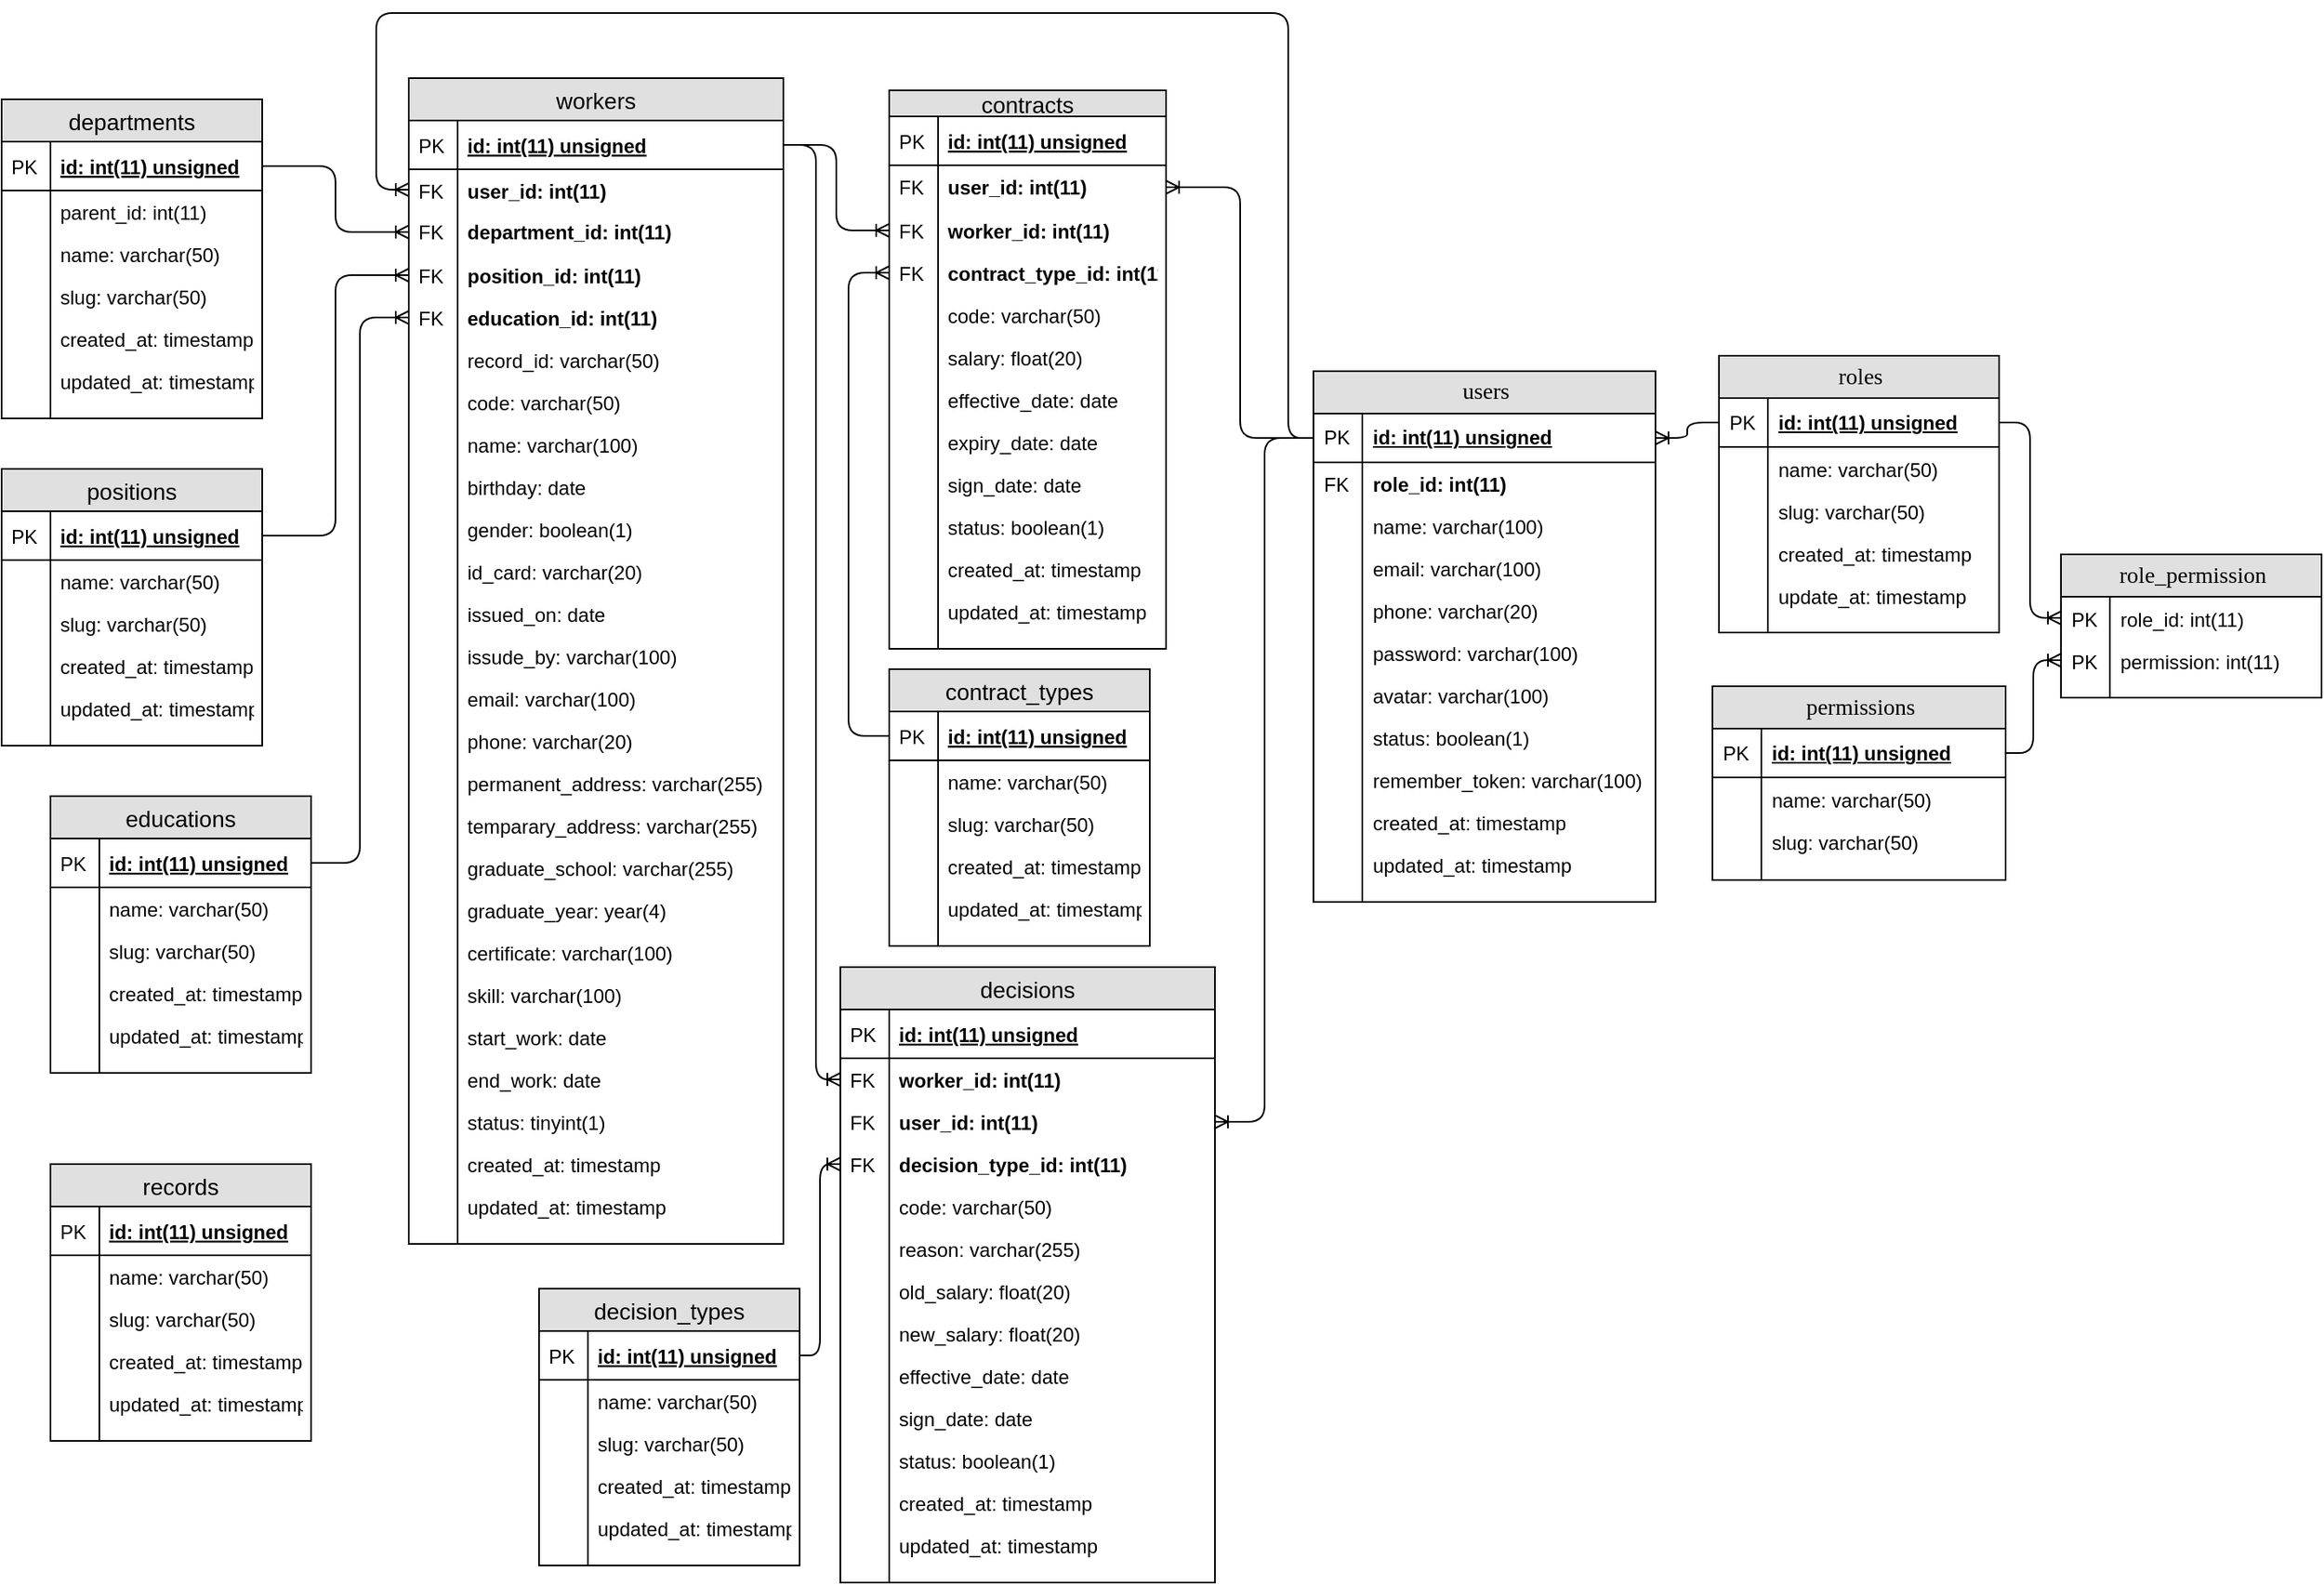 <mxfile pages="1" version="11.2.4" type="device"><diagram name="Page-1" id="e56a1550-8fbb-45ad-956c-1786394a9013"><mxGraphModel dx="829" dy="1365" grid="1" gridSize="10" guides="1" tooltips="1" connect="1" arrows="1" fold="1" page="1" pageScale="1" pageWidth="1100" pageHeight="850" background="#ffffff" math="0" shadow="0"><root><mxCell id="0"/><mxCell id="1" parent="0"/><mxCell id="3uHVyMCqJoh69smhDy-p-61" value="positions" style="swimlane;fontStyle=0;childLayout=stackLayout;horizontal=1;startSize=26;fillColor=#e0e0e0;horizontalStack=0;resizeParent=1;resizeParentMax=0;resizeLast=0;collapsible=1;marginBottom=0;swimlaneFillColor=#ffffff;align=center;fontSize=14;" parent="1" vertex="1"><mxGeometry x="1050" y="260" width="160" height="170" as="geometry"/></mxCell><mxCell id="3uHVyMCqJoh69smhDy-p-62" value="id: int(11) unsigned" style="shape=partialRectangle;top=0;left=0;right=0;bottom=1;align=left;verticalAlign=middle;fillColor=none;spacingLeft=34;spacingRight=4;overflow=hidden;rotatable=0;points=[[0,0.5],[1,0.5]];portConstraint=eastwest;dropTarget=0;fontStyle=5;fontSize=12;" parent="3uHVyMCqJoh69smhDy-p-61" vertex="1"><mxGeometry y="26" width="160" height="30" as="geometry"/></mxCell><mxCell id="3uHVyMCqJoh69smhDy-p-63" value="PK" style="shape=partialRectangle;top=0;left=0;bottom=0;fillColor=none;align=left;verticalAlign=middle;spacingLeft=4;spacingRight=4;overflow=hidden;rotatable=0;points=[];portConstraint=eastwest;part=1;fontSize=12;" parent="3uHVyMCqJoh69smhDy-p-62" vertex="1" connectable="0"><mxGeometry width="30" height="30" as="geometry"/></mxCell><mxCell id="3uHVyMCqJoh69smhDy-p-64" value="name: varchar(50)" style="shape=partialRectangle;top=0;left=0;right=0;bottom=0;align=left;verticalAlign=top;fillColor=none;spacingLeft=34;spacingRight=4;overflow=hidden;rotatable=0;points=[[0,0.5],[1,0.5]];portConstraint=eastwest;dropTarget=0;fontSize=12;" parent="3uHVyMCqJoh69smhDy-p-61" vertex="1"><mxGeometry y="56" width="160" height="26" as="geometry"/></mxCell><mxCell id="3uHVyMCqJoh69smhDy-p-65" value="" style="shape=partialRectangle;top=0;left=0;bottom=0;fillColor=none;align=left;verticalAlign=top;spacingLeft=4;spacingRight=4;overflow=hidden;rotatable=0;points=[];portConstraint=eastwest;part=1;fontSize=12;" parent="3uHVyMCqJoh69smhDy-p-64" vertex="1" connectable="0"><mxGeometry width="30" height="26" as="geometry"/></mxCell><mxCell id="3uHVyMCqJoh69smhDy-p-66" value="slug: varchar(50)" style="shape=partialRectangle;top=0;left=0;right=0;bottom=0;align=left;verticalAlign=top;fillColor=none;spacingLeft=34;spacingRight=4;overflow=hidden;rotatable=0;points=[[0,0.5],[1,0.5]];portConstraint=eastwest;dropTarget=0;fontSize=12;" parent="3uHVyMCqJoh69smhDy-p-61" vertex="1"><mxGeometry y="82" width="160" height="26" as="geometry"/></mxCell><mxCell id="3uHVyMCqJoh69smhDy-p-67" value="" style="shape=partialRectangle;top=0;left=0;bottom=0;fillColor=none;align=left;verticalAlign=top;spacingLeft=4;spacingRight=4;overflow=hidden;rotatable=0;points=[];portConstraint=eastwest;part=1;fontSize=12;" parent="3uHVyMCqJoh69smhDy-p-66" vertex="1" connectable="0"><mxGeometry width="30" height="26" as="geometry"/></mxCell><mxCell id="3uHVyMCqJoh69smhDy-p-68" value="created_at: timestamp" style="shape=partialRectangle;top=0;left=0;right=0;bottom=0;align=left;verticalAlign=top;fillColor=none;spacingLeft=34;spacingRight=4;overflow=hidden;rotatable=0;points=[[0,0.5],[1,0.5]];portConstraint=eastwest;dropTarget=0;fontSize=12;" parent="3uHVyMCqJoh69smhDy-p-61" vertex="1"><mxGeometry y="108" width="160" height="26" as="geometry"/></mxCell><mxCell id="3uHVyMCqJoh69smhDy-p-69" value="" style="shape=partialRectangle;top=0;left=0;bottom=0;fillColor=none;align=left;verticalAlign=top;spacingLeft=4;spacingRight=4;overflow=hidden;rotatable=0;points=[];portConstraint=eastwest;part=1;fontSize=12;" parent="3uHVyMCqJoh69smhDy-p-68" vertex="1" connectable="0"><mxGeometry width="30" height="26" as="geometry"/></mxCell><mxCell id="3uHVyMCqJoh69smhDy-p-70" value="updated_at: timestamp" style="shape=partialRectangle;top=0;left=0;right=0;bottom=0;align=left;verticalAlign=top;fillColor=none;spacingLeft=34;spacingRight=4;overflow=hidden;rotatable=0;points=[[0,0.5],[1,0.5]];portConstraint=eastwest;dropTarget=0;fontSize=12;" parent="3uHVyMCqJoh69smhDy-p-61" vertex="1"><mxGeometry y="134" width="160" height="26" as="geometry"/></mxCell><mxCell id="3uHVyMCqJoh69smhDy-p-71" value="" style="shape=partialRectangle;top=0;left=0;bottom=0;fillColor=none;align=left;verticalAlign=top;spacingLeft=4;spacingRight=4;overflow=hidden;rotatable=0;points=[];portConstraint=eastwest;part=1;fontSize=12;" parent="3uHVyMCqJoh69smhDy-p-70" vertex="1" connectable="0"><mxGeometry width="30" height="26" as="geometry"/></mxCell><mxCell id="3uHVyMCqJoh69smhDy-p-72" value="" style="shape=partialRectangle;top=0;left=0;right=0;bottom=0;align=left;verticalAlign=top;fillColor=none;spacingLeft=34;spacingRight=4;overflow=hidden;rotatable=0;points=[[0,0.5],[1,0.5]];portConstraint=eastwest;dropTarget=0;fontSize=12;" parent="3uHVyMCqJoh69smhDy-p-61" vertex="1"><mxGeometry y="160" width="160" height="10" as="geometry"/></mxCell><mxCell id="3uHVyMCqJoh69smhDy-p-73" value="" style="shape=partialRectangle;top=0;left=0;bottom=0;fillColor=none;align=left;verticalAlign=top;spacingLeft=4;spacingRight=4;overflow=hidden;rotatable=0;points=[];portConstraint=eastwest;part=1;fontSize=12;" parent="3uHVyMCqJoh69smhDy-p-72" vertex="1" connectable="0"><mxGeometry width="30" height="10" as="geometry"/></mxCell><mxCell id="3uHVyMCqJoh69smhDy-p-33" value="departments" style="swimlane;fontStyle=0;childLayout=stackLayout;horizontal=1;startSize=26;fillColor=#e0e0e0;horizontalStack=0;resizeParent=1;resizeParentMax=0;resizeLast=0;collapsible=1;marginBottom=0;swimlaneFillColor=#ffffff;align=center;fontSize=14;" parent="1" vertex="1"><mxGeometry x="1050" y="33" width="160" height="196" as="geometry"/></mxCell><mxCell id="3uHVyMCqJoh69smhDy-p-34" value="id: int(11) unsigned" style="shape=partialRectangle;top=0;left=0;right=0;bottom=1;align=left;verticalAlign=middle;fillColor=none;spacingLeft=34;spacingRight=4;overflow=hidden;rotatable=0;points=[[0,0.5],[1,0.5]];portConstraint=eastwest;dropTarget=0;fontStyle=5;fontSize=12;" parent="3uHVyMCqJoh69smhDy-p-33" vertex="1"><mxGeometry y="26" width="160" height="30" as="geometry"/></mxCell><mxCell id="3uHVyMCqJoh69smhDy-p-35" value="PK" style="shape=partialRectangle;top=0;left=0;bottom=0;fillColor=none;align=left;verticalAlign=middle;spacingLeft=4;spacingRight=4;overflow=hidden;rotatable=0;points=[];portConstraint=eastwest;part=1;fontSize=12;" parent="3uHVyMCqJoh69smhDy-p-34" vertex="1" connectable="0"><mxGeometry width="30" height="30" as="geometry"/></mxCell><mxCell id="3uHVyMCqJoh69smhDy-p-36" value="parent_id: int(11)" style="shape=partialRectangle;top=0;left=0;right=0;bottom=0;align=left;verticalAlign=top;fillColor=none;spacingLeft=34;spacingRight=4;overflow=hidden;rotatable=0;points=[[0,0.5],[1,0.5]];portConstraint=eastwest;dropTarget=0;fontSize=12;" parent="3uHVyMCqJoh69smhDy-p-33" vertex="1"><mxGeometry y="56" width="160" height="26" as="geometry"/></mxCell><mxCell id="3uHVyMCqJoh69smhDy-p-37" value="" style="shape=partialRectangle;top=0;left=0;bottom=0;fillColor=none;align=left;verticalAlign=top;spacingLeft=4;spacingRight=4;overflow=hidden;rotatable=0;points=[];portConstraint=eastwest;part=1;fontSize=12;" parent="3uHVyMCqJoh69smhDy-p-36" vertex="1" connectable="0"><mxGeometry width="30" height="26" as="geometry"/></mxCell><mxCell id="3uHVyMCqJoh69smhDy-p-38" value="name: varchar(50)" style="shape=partialRectangle;top=0;left=0;right=0;bottom=0;align=left;verticalAlign=top;fillColor=none;spacingLeft=34;spacingRight=4;overflow=hidden;rotatable=0;points=[[0,0.5],[1,0.5]];portConstraint=eastwest;dropTarget=0;fontSize=12;" parent="3uHVyMCqJoh69smhDy-p-33" vertex="1"><mxGeometry y="82" width="160" height="26" as="geometry"/></mxCell><mxCell id="3uHVyMCqJoh69smhDy-p-39" value="" style="shape=partialRectangle;top=0;left=0;bottom=0;fillColor=none;align=left;verticalAlign=top;spacingLeft=4;spacingRight=4;overflow=hidden;rotatable=0;points=[];portConstraint=eastwest;part=1;fontSize=12;" parent="3uHVyMCqJoh69smhDy-p-38" vertex="1" connectable="0"><mxGeometry width="30" height="26" as="geometry"/></mxCell><mxCell id="3uHVyMCqJoh69smhDy-p-40" value="slug: varchar(50)" style="shape=partialRectangle;top=0;left=0;right=0;bottom=0;align=left;verticalAlign=top;fillColor=none;spacingLeft=34;spacingRight=4;overflow=hidden;rotatable=0;points=[[0,0.5],[1,0.5]];portConstraint=eastwest;dropTarget=0;fontSize=12;" parent="3uHVyMCqJoh69smhDy-p-33" vertex="1"><mxGeometry y="108" width="160" height="26" as="geometry"/></mxCell><mxCell id="3uHVyMCqJoh69smhDy-p-41" value="" style="shape=partialRectangle;top=0;left=0;bottom=0;fillColor=none;align=left;verticalAlign=top;spacingLeft=4;spacingRight=4;overflow=hidden;rotatable=0;points=[];portConstraint=eastwest;part=1;fontSize=12;" parent="3uHVyMCqJoh69smhDy-p-40" vertex="1" connectable="0"><mxGeometry width="30" height="26" as="geometry"/></mxCell><mxCell id="3uHVyMCqJoh69smhDy-p-44" value="created_at: timestamp" style="shape=partialRectangle;top=0;left=0;right=0;bottom=0;align=left;verticalAlign=top;fillColor=none;spacingLeft=34;spacingRight=4;overflow=hidden;rotatable=0;points=[[0,0.5],[1,0.5]];portConstraint=eastwest;dropTarget=0;fontSize=12;" parent="3uHVyMCqJoh69smhDy-p-33" vertex="1"><mxGeometry y="134" width="160" height="26" as="geometry"/></mxCell><mxCell id="3uHVyMCqJoh69smhDy-p-45" value="" style="shape=partialRectangle;top=0;left=0;bottom=0;fillColor=none;align=left;verticalAlign=top;spacingLeft=4;spacingRight=4;overflow=hidden;rotatable=0;points=[];portConstraint=eastwest;part=1;fontSize=12;" parent="3uHVyMCqJoh69smhDy-p-44" vertex="1" connectable="0"><mxGeometry width="30" height="26" as="geometry"/></mxCell><mxCell id="3uHVyMCqJoh69smhDy-p-46" value="updated_at: timestamp" style="shape=partialRectangle;top=0;left=0;right=0;bottom=0;align=left;verticalAlign=top;fillColor=none;spacingLeft=34;spacingRight=4;overflow=hidden;rotatable=0;points=[[0,0.5],[1,0.5]];portConstraint=eastwest;dropTarget=0;fontSize=12;" parent="3uHVyMCqJoh69smhDy-p-33" vertex="1"><mxGeometry y="160" width="160" height="26" as="geometry"/></mxCell><mxCell id="3uHVyMCqJoh69smhDy-p-47" value="" style="shape=partialRectangle;top=0;left=0;bottom=0;fillColor=none;align=left;verticalAlign=top;spacingLeft=4;spacingRight=4;overflow=hidden;rotatable=0;points=[];portConstraint=eastwest;part=1;fontSize=12;" parent="3uHVyMCqJoh69smhDy-p-46" vertex="1" connectable="0"><mxGeometry width="30" height="26" as="geometry"/></mxCell><mxCell id="3uHVyMCqJoh69smhDy-p-42" value="" style="shape=partialRectangle;top=0;left=0;right=0;bottom=0;align=left;verticalAlign=top;fillColor=none;spacingLeft=34;spacingRight=4;overflow=hidden;rotatable=0;points=[[0,0.5],[1,0.5]];portConstraint=eastwest;dropTarget=0;fontSize=12;" parent="3uHVyMCqJoh69smhDy-p-33" vertex="1"><mxGeometry y="186" width="160" height="10" as="geometry"/></mxCell><mxCell id="3uHVyMCqJoh69smhDy-p-43" value="" style="shape=partialRectangle;top=0;left=0;bottom=0;fillColor=none;align=left;verticalAlign=top;spacingLeft=4;spacingRight=4;overflow=hidden;rotatable=0;points=[];portConstraint=eastwest;part=1;fontSize=12;" parent="3uHVyMCqJoh69smhDy-p-42" vertex="1" connectable="0"><mxGeometry width="30" height="10" as="geometry"/></mxCell><mxCell id="3uHVyMCqJoh69smhDy-p-75" value="records" style="swimlane;fontStyle=0;childLayout=stackLayout;horizontal=1;startSize=26;fillColor=#e0e0e0;horizontalStack=0;resizeParent=1;resizeParentMax=0;resizeLast=0;collapsible=1;marginBottom=0;swimlaneFillColor=#ffffff;align=center;fontSize=14;" parent="1" vertex="1"><mxGeometry x="1080" y="687" width="160" height="170" as="geometry"/></mxCell><mxCell id="3uHVyMCqJoh69smhDy-p-76" value="id: int(11) unsigned" style="shape=partialRectangle;top=0;left=0;right=0;bottom=1;align=left;verticalAlign=middle;fillColor=none;spacingLeft=34;spacingRight=4;overflow=hidden;rotatable=0;points=[[0,0.5],[1,0.5]];portConstraint=eastwest;dropTarget=0;fontStyle=5;fontSize=12;" parent="3uHVyMCqJoh69smhDy-p-75" vertex="1"><mxGeometry y="26" width="160" height="30" as="geometry"/></mxCell><mxCell id="3uHVyMCqJoh69smhDy-p-77" value="PK" style="shape=partialRectangle;top=0;left=0;bottom=0;fillColor=none;align=left;verticalAlign=middle;spacingLeft=4;spacingRight=4;overflow=hidden;rotatable=0;points=[];portConstraint=eastwest;part=1;fontSize=12;" parent="3uHVyMCqJoh69smhDy-p-76" vertex="1" connectable="0"><mxGeometry width="30" height="30" as="geometry"/></mxCell><mxCell id="3uHVyMCqJoh69smhDy-p-78" value="name: varchar(50)" style="shape=partialRectangle;top=0;left=0;right=0;bottom=0;align=left;verticalAlign=top;fillColor=none;spacingLeft=34;spacingRight=4;overflow=hidden;rotatable=0;points=[[0,0.5],[1,0.5]];portConstraint=eastwest;dropTarget=0;fontSize=12;" parent="3uHVyMCqJoh69smhDy-p-75" vertex="1"><mxGeometry y="56" width="160" height="26" as="geometry"/></mxCell><mxCell id="3uHVyMCqJoh69smhDy-p-79" value="" style="shape=partialRectangle;top=0;left=0;bottom=0;fillColor=none;align=left;verticalAlign=top;spacingLeft=4;spacingRight=4;overflow=hidden;rotatable=0;points=[];portConstraint=eastwest;part=1;fontSize=12;" parent="3uHVyMCqJoh69smhDy-p-78" vertex="1" connectable="0"><mxGeometry width="30" height="26" as="geometry"/></mxCell><mxCell id="3uHVyMCqJoh69smhDy-p-80" value="slug: varchar(50)" style="shape=partialRectangle;top=0;left=0;right=0;bottom=0;align=left;verticalAlign=top;fillColor=none;spacingLeft=34;spacingRight=4;overflow=hidden;rotatable=0;points=[[0,0.5],[1,0.5]];portConstraint=eastwest;dropTarget=0;fontSize=12;" parent="3uHVyMCqJoh69smhDy-p-75" vertex="1"><mxGeometry y="82" width="160" height="26" as="geometry"/></mxCell><mxCell id="3uHVyMCqJoh69smhDy-p-81" value="" style="shape=partialRectangle;top=0;left=0;bottom=0;fillColor=none;align=left;verticalAlign=top;spacingLeft=4;spacingRight=4;overflow=hidden;rotatable=0;points=[];portConstraint=eastwest;part=1;fontSize=12;" parent="3uHVyMCqJoh69smhDy-p-80" vertex="1" connectable="0"><mxGeometry width="30" height="26" as="geometry"/></mxCell><mxCell id="3uHVyMCqJoh69smhDy-p-82" value="created_at: timestamp" style="shape=partialRectangle;top=0;left=0;right=0;bottom=0;align=left;verticalAlign=top;fillColor=none;spacingLeft=34;spacingRight=4;overflow=hidden;rotatable=0;points=[[0,0.5],[1,0.5]];portConstraint=eastwest;dropTarget=0;fontSize=12;" parent="3uHVyMCqJoh69smhDy-p-75" vertex="1"><mxGeometry y="108" width="160" height="26" as="geometry"/></mxCell><mxCell id="3uHVyMCqJoh69smhDy-p-83" value="" style="shape=partialRectangle;top=0;left=0;bottom=0;fillColor=none;align=left;verticalAlign=top;spacingLeft=4;spacingRight=4;overflow=hidden;rotatable=0;points=[];portConstraint=eastwest;part=1;fontSize=12;" parent="3uHVyMCqJoh69smhDy-p-82" vertex="1" connectable="0"><mxGeometry width="30" height="26" as="geometry"/></mxCell><mxCell id="3uHVyMCqJoh69smhDy-p-84" value="updated_at: timestamp" style="shape=partialRectangle;top=0;left=0;right=0;bottom=0;align=left;verticalAlign=top;fillColor=none;spacingLeft=34;spacingRight=4;overflow=hidden;rotatable=0;points=[[0,0.5],[1,0.5]];portConstraint=eastwest;dropTarget=0;fontSize=12;" parent="3uHVyMCqJoh69smhDy-p-75" vertex="1"><mxGeometry y="134" width="160" height="26" as="geometry"/></mxCell><mxCell id="3uHVyMCqJoh69smhDy-p-85" value="" style="shape=partialRectangle;top=0;left=0;bottom=0;fillColor=none;align=left;verticalAlign=top;spacingLeft=4;spacingRight=4;overflow=hidden;rotatable=0;points=[];portConstraint=eastwest;part=1;fontSize=12;" parent="3uHVyMCqJoh69smhDy-p-84" vertex="1" connectable="0"><mxGeometry width="30" height="26" as="geometry"/></mxCell><mxCell id="3uHVyMCqJoh69smhDy-p-86" value="" style="shape=partialRectangle;top=0;left=0;right=0;bottom=0;align=left;verticalAlign=top;fillColor=none;spacingLeft=34;spacingRight=4;overflow=hidden;rotatable=0;points=[[0,0.5],[1,0.5]];portConstraint=eastwest;dropTarget=0;fontSize=12;" parent="3uHVyMCqJoh69smhDy-p-75" vertex="1"><mxGeometry y="160" width="160" height="10" as="geometry"/></mxCell><mxCell id="3uHVyMCqJoh69smhDy-p-87" value="" style="shape=partialRectangle;top=0;left=0;bottom=0;fillColor=none;align=left;verticalAlign=top;spacingLeft=4;spacingRight=4;overflow=hidden;rotatable=0;points=[];portConstraint=eastwest;part=1;fontSize=12;" parent="3uHVyMCqJoh69smhDy-p-86" vertex="1" connectable="0"><mxGeometry width="30" height="10" as="geometry"/></mxCell><mxCell id="3uHVyMCqJoh69smhDy-p-48" value="educations" style="swimlane;fontStyle=0;childLayout=stackLayout;horizontal=1;startSize=26;fillColor=#e0e0e0;horizontalStack=0;resizeParent=1;resizeParentMax=0;resizeLast=0;collapsible=1;marginBottom=0;swimlaneFillColor=#ffffff;align=center;fontSize=14;" parent="1" vertex="1"><mxGeometry x="1080" y="461" width="160" height="170" as="geometry"/></mxCell><mxCell id="3uHVyMCqJoh69smhDy-p-49" value="id: int(11) unsigned" style="shape=partialRectangle;top=0;left=0;right=0;bottom=1;align=left;verticalAlign=middle;fillColor=none;spacingLeft=34;spacingRight=4;overflow=hidden;rotatable=0;points=[[0,0.5],[1,0.5]];portConstraint=eastwest;dropTarget=0;fontStyle=5;fontSize=12;" parent="3uHVyMCqJoh69smhDy-p-48" vertex="1"><mxGeometry y="26" width="160" height="30" as="geometry"/></mxCell><mxCell id="3uHVyMCqJoh69smhDy-p-50" value="PK" style="shape=partialRectangle;top=0;left=0;bottom=0;fillColor=none;align=left;verticalAlign=middle;spacingLeft=4;spacingRight=4;overflow=hidden;rotatable=0;points=[];portConstraint=eastwest;part=1;fontSize=12;" parent="3uHVyMCqJoh69smhDy-p-49" vertex="1" connectable="0"><mxGeometry width="30" height="30" as="geometry"/></mxCell><mxCell id="3uHVyMCqJoh69smhDy-p-51" value="name: varchar(50)" style="shape=partialRectangle;top=0;left=0;right=0;bottom=0;align=left;verticalAlign=top;fillColor=none;spacingLeft=34;spacingRight=4;overflow=hidden;rotatable=0;points=[[0,0.5],[1,0.5]];portConstraint=eastwest;dropTarget=0;fontSize=12;" parent="3uHVyMCqJoh69smhDy-p-48" vertex="1"><mxGeometry y="56" width="160" height="26" as="geometry"/></mxCell><mxCell id="3uHVyMCqJoh69smhDy-p-52" value="" style="shape=partialRectangle;top=0;left=0;bottom=0;fillColor=none;align=left;verticalAlign=top;spacingLeft=4;spacingRight=4;overflow=hidden;rotatable=0;points=[];portConstraint=eastwest;part=1;fontSize=12;" parent="3uHVyMCqJoh69smhDy-p-51" vertex="1" connectable="0"><mxGeometry width="30" height="26" as="geometry"/></mxCell><mxCell id="3uHVyMCqJoh69smhDy-p-53" value="slug: varchar(50)" style="shape=partialRectangle;top=0;left=0;right=0;bottom=0;align=left;verticalAlign=top;fillColor=none;spacingLeft=34;spacingRight=4;overflow=hidden;rotatable=0;points=[[0,0.5],[1,0.5]];portConstraint=eastwest;dropTarget=0;fontSize=12;" parent="3uHVyMCqJoh69smhDy-p-48" vertex="1"><mxGeometry y="82" width="160" height="26" as="geometry"/></mxCell><mxCell id="3uHVyMCqJoh69smhDy-p-54" value="" style="shape=partialRectangle;top=0;left=0;bottom=0;fillColor=none;align=left;verticalAlign=top;spacingLeft=4;spacingRight=4;overflow=hidden;rotatable=0;points=[];portConstraint=eastwest;part=1;fontSize=12;" parent="3uHVyMCqJoh69smhDy-p-53" vertex="1" connectable="0"><mxGeometry width="30" height="26" as="geometry"/></mxCell><mxCell id="3uHVyMCqJoh69smhDy-p-55" value="created_at: timestamp" style="shape=partialRectangle;top=0;left=0;right=0;bottom=0;align=left;verticalAlign=top;fillColor=none;spacingLeft=34;spacingRight=4;overflow=hidden;rotatable=0;points=[[0,0.5],[1,0.5]];portConstraint=eastwest;dropTarget=0;fontSize=12;" parent="3uHVyMCqJoh69smhDy-p-48" vertex="1"><mxGeometry y="108" width="160" height="26" as="geometry"/></mxCell><mxCell id="3uHVyMCqJoh69smhDy-p-56" value="" style="shape=partialRectangle;top=0;left=0;bottom=0;fillColor=none;align=left;verticalAlign=top;spacingLeft=4;spacingRight=4;overflow=hidden;rotatable=0;points=[];portConstraint=eastwest;part=1;fontSize=12;" parent="3uHVyMCqJoh69smhDy-p-55" vertex="1" connectable="0"><mxGeometry width="30" height="26" as="geometry"/></mxCell><mxCell id="3uHVyMCqJoh69smhDy-p-59" value="updated_at: timestamp" style="shape=partialRectangle;top=0;left=0;right=0;bottom=0;align=left;verticalAlign=top;fillColor=none;spacingLeft=34;spacingRight=4;overflow=hidden;rotatable=0;points=[[0,0.5],[1,0.5]];portConstraint=eastwest;dropTarget=0;fontSize=12;" parent="3uHVyMCqJoh69smhDy-p-48" vertex="1"><mxGeometry y="134" width="160" height="26" as="geometry"/></mxCell><mxCell id="3uHVyMCqJoh69smhDy-p-60" value="" style="shape=partialRectangle;top=0;left=0;bottom=0;fillColor=none;align=left;verticalAlign=top;spacingLeft=4;spacingRight=4;overflow=hidden;rotatable=0;points=[];portConstraint=eastwest;part=1;fontSize=12;" parent="3uHVyMCqJoh69smhDy-p-59" vertex="1" connectable="0"><mxGeometry width="30" height="26" as="geometry"/></mxCell><mxCell id="3uHVyMCqJoh69smhDy-p-57" value="" style="shape=partialRectangle;top=0;left=0;right=0;bottom=0;align=left;verticalAlign=top;fillColor=none;spacingLeft=34;spacingRight=4;overflow=hidden;rotatable=0;points=[[0,0.5],[1,0.5]];portConstraint=eastwest;dropTarget=0;fontSize=12;" parent="3uHVyMCqJoh69smhDy-p-48" vertex="1"><mxGeometry y="160" width="160" height="10" as="geometry"/></mxCell><mxCell id="3uHVyMCqJoh69smhDy-p-58" value="" style="shape=partialRectangle;top=0;left=0;bottom=0;fillColor=none;align=left;verticalAlign=top;spacingLeft=4;spacingRight=4;overflow=hidden;rotatable=0;points=[];portConstraint=eastwest;part=1;fontSize=12;" parent="3uHVyMCqJoh69smhDy-p-57" vertex="1" connectable="0"><mxGeometry width="30" height="10" as="geometry"/></mxCell><mxCell id="3uHVyMCqJoh69smhDy-p-88" value="workers" style="swimlane;fontStyle=0;childLayout=stackLayout;horizontal=1;startSize=26;fillColor=#e0e0e0;horizontalStack=0;resizeParent=1;resizeParentMax=0;resizeLast=0;collapsible=1;marginBottom=0;swimlaneFillColor=#ffffff;align=center;fontSize=14;" parent="1" vertex="1"><mxGeometry x="1300" y="20" width="230" height="716" as="geometry"/></mxCell><mxCell id="3uHVyMCqJoh69smhDy-p-89" value="id: int(11) unsigned" style="shape=partialRectangle;top=0;left=0;right=0;bottom=1;align=left;verticalAlign=middle;fillColor=none;spacingLeft=34;spacingRight=4;overflow=hidden;rotatable=0;points=[[0,0.5],[1,0.5]];portConstraint=eastwest;dropTarget=0;fontStyle=5;fontSize=12;" parent="3uHVyMCqJoh69smhDy-p-88" vertex="1"><mxGeometry y="26" width="230" height="30" as="geometry"/></mxCell><mxCell id="3uHVyMCqJoh69smhDy-p-90" value="PK" style="shape=partialRectangle;top=0;left=0;bottom=0;fillColor=none;align=left;verticalAlign=middle;spacingLeft=4;spacingRight=4;overflow=hidden;rotatable=0;points=[];portConstraint=eastwest;part=1;fontSize=12;" parent="3uHVyMCqJoh69smhDy-p-89" vertex="1" connectable="0"><mxGeometry width="30" height="30" as="geometry"/></mxCell><mxCell id="Dm1cuLC_9gaNAVfKGoOd-92" value="user_id: int(11)" style="shape=partialRectangle;top=0;left=0;right=0;bottom=0;align=left;verticalAlign=top;fillColor=none;spacingLeft=34;spacingRight=4;overflow=hidden;rotatable=0;points=[[0,0.5],[1,0.5]];portConstraint=eastwest;dropTarget=0;fontSize=12;fontStyle=1" parent="3uHVyMCqJoh69smhDy-p-88" vertex="1"><mxGeometry y="56" width="230" height="25" as="geometry"/></mxCell><mxCell id="Dm1cuLC_9gaNAVfKGoOd-93" value="FK" style="shape=partialRectangle;top=0;left=0;bottom=0;fillColor=none;align=left;verticalAlign=top;spacingLeft=4;spacingRight=4;overflow=hidden;rotatable=0;points=[];portConstraint=eastwest;part=1;fontSize=12;" parent="Dm1cuLC_9gaNAVfKGoOd-92" vertex="1" connectable="0"><mxGeometry width="30" height="26" as="geometry"/></mxCell><mxCell id="3uHVyMCqJoh69smhDy-p-91" value="department_id: int(11)" style="shape=partialRectangle;top=0;left=0;right=0;bottom=0;align=left;verticalAlign=top;fillColor=none;spacingLeft=34;spacingRight=4;overflow=hidden;rotatable=0;points=[[0,0.5],[1,0.5]];portConstraint=eastwest;dropTarget=0;fontSize=12;fontStyle=1" parent="3uHVyMCqJoh69smhDy-p-88" vertex="1"><mxGeometry y="81" width="230" height="27" as="geometry"/></mxCell><mxCell id="3uHVyMCqJoh69smhDy-p-92" value="FK" style="shape=partialRectangle;top=0;left=0;bottom=0;fillColor=none;align=left;verticalAlign=top;spacingLeft=4;spacingRight=4;overflow=hidden;rotatable=0;points=[];portConstraint=eastwest;part=1;fontSize=12;" parent="3uHVyMCqJoh69smhDy-p-91" vertex="1" connectable="0"><mxGeometry width="30" height="26" as="geometry"/></mxCell><mxCell id="3uHVyMCqJoh69smhDy-p-147" value="position_id: int(11)" style="shape=partialRectangle;top=0;left=0;right=0;bottom=0;align=left;verticalAlign=top;fillColor=none;spacingLeft=34;spacingRight=4;overflow=hidden;rotatable=0;points=[[0,0.5],[1,0.5]];portConstraint=eastwest;dropTarget=0;fontSize=12;fontStyle=1" parent="3uHVyMCqJoh69smhDy-p-88" vertex="1"><mxGeometry y="108" width="230" height="26" as="geometry"/></mxCell><mxCell id="3uHVyMCqJoh69smhDy-p-148" value="FK" style="shape=partialRectangle;top=0;left=0;bottom=0;fillColor=none;align=left;verticalAlign=top;spacingLeft=4;spacingRight=4;overflow=hidden;rotatable=0;points=[];portConstraint=eastwest;part=1;fontSize=12;" parent="3uHVyMCqJoh69smhDy-p-147" vertex="1" connectable="0"><mxGeometry width="30" height="26" as="geometry"/></mxCell><mxCell id="3uHVyMCqJoh69smhDy-p-149" value="education_id: int(11)" style="shape=partialRectangle;top=0;left=0;right=0;bottom=0;align=left;verticalAlign=top;fillColor=none;spacingLeft=34;spacingRight=4;overflow=hidden;rotatable=0;points=[[0,0.5],[1,0.5]];portConstraint=eastwest;dropTarget=0;fontSize=12;fontStyle=1" parent="3uHVyMCqJoh69smhDy-p-88" vertex="1"><mxGeometry y="134" width="230" height="26" as="geometry"/></mxCell><mxCell id="3uHVyMCqJoh69smhDy-p-150" value="FK" style="shape=partialRectangle;top=0;left=0;bottom=0;fillColor=none;align=left;verticalAlign=top;spacingLeft=4;spacingRight=4;overflow=hidden;rotatable=0;points=[];portConstraint=eastwest;part=1;fontSize=12;" parent="3uHVyMCqJoh69smhDy-p-149" vertex="1" connectable="0"><mxGeometry width="30" height="26" as="geometry"/></mxCell><mxCell id="3uHVyMCqJoh69smhDy-p-145" value="record_id: varchar(50)" style="shape=partialRectangle;top=0;left=0;right=0;bottom=0;align=left;verticalAlign=top;fillColor=none;spacingLeft=34;spacingRight=4;overflow=hidden;rotatable=0;points=[[0,0.5],[1,0.5]];portConstraint=eastwest;dropTarget=0;fontSize=12;" parent="3uHVyMCqJoh69smhDy-p-88" vertex="1"><mxGeometry y="160" width="230" height="26" as="geometry"/></mxCell><mxCell id="3uHVyMCqJoh69smhDy-p-146" value="" style="shape=partialRectangle;top=0;left=0;bottom=0;fillColor=none;align=left;verticalAlign=top;spacingLeft=4;spacingRight=4;overflow=hidden;rotatable=0;points=[];portConstraint=eastwest;part=1;fontSize=12;" parent="3uHVyMCqJoh69smhDy-p-145" vertex="1" connectable="0"><mxGeometry width="30" height="26" as="geometry"/></mxCell><mxCell id="3uHVyMCqJoh69smhDy-p-93" value="code: varchar(50)" style="shape=partialRectangle;top=0;left=0;right=0;bottom=0;align=left;verticalAlign=top;fillColor=none;spacingLeft=34;spacingRight=4;overflow=hidden;rotatable=0;points=[[0,0.5],[1,0.5]];portConstraint=eastwest;dropTarget=0;fontSize=12;" parent="3uHVyMCqJoh69smhDy-p-88" vertex="1"><mxGeometry y="186" width="230" height="26" as="geometry"/></mxCell><mxCell id="3uHVyMCqJoh69smhDy-p-94" value="" style="shape=partialRectangle;top=0;left=0;bottom=0;fillColor=none;align=left;verticalAlign=top;spacingLeft=4;spacingRight=4;overflow=hidden;rotatable=0;points=[];portConstraint=eastwest;part=1;fontSize=12;" parent="3uHVyMCqJoh69smhDy-p-93" vertex="1" connectable="0"><mxGeometry width="30" height="26" as="geometry"/></mxCell><mxCell id="3uHVyMCqJoh69smhDy-p-107" value="name: varchar(100)" style="shape=partialRectangle;top=0;left=0;right=0;bottom=0;align=left;verticalAlign=top;fillColor=none;spacingLeft=34;spacingRight=4;overflow=hidden;rotatable=0;points=[[0,0.5],[1,0.5]];portConstraint=eastwest;dropTarget=0;fontSize=12;" parent="3uHVyMCqJoh69smhDy-p-88" vertex="1"><mxGeometry y="212" width="230" height="26" as="geometry"/></mxCell><mxCell id="3uHVyMCqJoh69smhDy-p-108" value="" style="shape=partialRectangle;top=0;left=0;bottom=0;fillColor=none;align=left;verticalAlign=top;spacingLeft=4;spacingRight=4;overflow=hidden;rotatable=0;points=[];portConstraint=eastwest;part=1;fontSize=12;" parent="3uHVyMCqJoh69smhDy-p-107" vertex="1" connectable="0"><mxGeometry width="30" height="26" as="geometry"/></mxCell><mxCell id="3uHVyMCqJoh69smhDy-p-109" value="birthday: date" style="shape=partialRectangle;top=0;left=0;right=0;bottom=0;align=left;verticalAlign=top;fillColor=none;spacingLeft=34;spacingRight=4;overflow=hidden;rotatable=0;points=[[0,0.5],[1,0.5]];portConstraint=eastwest;dropTarget=0;fontSize=12;" parent="3uHVyMCqJoh69smhDy-p-88" vertex="1"><mxGeometry y="238" width="230" height="26" as="geometry"/></mxCell><mxCell id="3uHVyMCqJoh69smhDy-p-110" value="" style="shape=partialRectangle;top=0;left=0;bottom=0;fillColor=none;align=left;verticalAlign=top;spacingLeft=4;spacingRight=4;overflow=hidden;rotatable=0;points=[];portConstraint=eastwest;part=1;fontSize=12;" parent="3uHVyMCqJoh69smhDy-p-109" vertex="1" connectable="0"><mxGeometry width="30" height="26" as="geometry"/></mxCell><mxCell id="3uHVyMCqJoh69smhDy-p-111" value="gender: boolean(1)" style="shape=partialRectangle;top=0;left=0;right=0;bottom=0;align=left;verticalAlign=top;fillColor=none;spacingLeft=34;spacingRight=4;overflow=hidden;rotatable=0;points=[[0,0.5],[1,0.5]];portConstraint=eastwest;dropTarget=0;fontSize=12;" parent="3uHVyMCqJoh69smhDy-p-88" vertex="1"><mxGeometry y="264" width="230" height="26" as="geometry"/></mxCell><mxCell id="3uHVyMCqJoh69smhDy-p-112" value="" style="shape=partialRectangle;top=0;left=0;bottom=0;fillColor=none;align=left;verticalAlign=top;spacingLeft=4;spacingRight=4;overflow=hidden;rotatable=0;points=[];portConstraint=eastwest;part=1;fontSize=12;" parent="3uHVyMCqJoh69smhDy-p-111" vertex="1" connectable="0"><mxGeometry width="30" height="26" as="geometry"/></mxCell><mxCell id="3uHVyMCqJoh69smhDy-p-113" value="id_card: varchar(20)" style="shape=partialRectangle;top=0;left=0;right=0;bottom=0;align=left;verticalAlign=top;fillColor=none;spacingLeft=34;spacingRight=4;overflow=hidden;rotatable=0;points=[[0,0.5],[1,0.5]];portConstraint=eastwest;dropTarget=0;fontSize=12;" parent="3uHVyMCqJoh69smhDy-p-88" vertex="1"><mxGeometry y="290" width="230" height="26" as="geometry"/></mxCell><mxCell id="3uHVyMCqJoh69smhDy-p-114" value="" style="shape=partialRectangle;top=0;left=0;bottom=0;fillColor=none;align=left;verticalAlign=top;spacingLeft=4;spacingRight=4;overflow=hidden;rotatable=0;points=[];portConstraint=eastwest;part=1;fontSize=12;" parent="3uHVyMCqJoh69smhDy-p-113" vertex="1" connectable="0"><mxGeometry width="30" height="26" as="geometry"/></mxCell><mxCell id="3uHVyMCqJoh69smhDy-p-115" value="issued_on: date" style="shape=partialRectangle;top=0;left=0;right=0;bottom=0;align=left;verticalAlign=top;fillColor=none;spacingLeft=34;spacingRight=4;overflow=hidden;rotatable=0;points=[[0,0.5],[1,0.5]];portConstraint=eastwest;dropTarget=0;fontSize=12;" parent="3uHVyMCqJoh69smhDy-p-88" vertex="1"><mxGeometry y="316" width="230" height="26" as="geometry"/></mxCell><mxCell id="3uHVyMCqJoh69smhDy-p-116" value="" style="shape=partialRectangle;top=0;left=0;bottom=0;fillColor=none;align=left;verticalAlign=top;spacingLeft=4;spacingRight=4;overflow=hidden;rotatable=0;points=[];portConstraint=eastwest;part=1;fontSize=12;" parent="3uHVyMCqJoh69smhDy-p-115" vertex="1" connectable="0"><mxGeometry width="30" height="26" as="geometry"/></mxCell><mxCell id="3uHVyMCqJoh69smhDy-p-117" value="issude_by: varchar(100)&#10;" style="shape=partialRectangle;top=0;left=0;right=0;bottom=0;align=left;verticalAlign=top;fillColor=none;spacingLeft=34;spacingRight=4;overflow=hidden;rotatable=0;points=[[0,0.5],[1,0.5]];portConstraint=eastwest;dropTarget=0;fontSize=12;" parent="3uHVyMCqJoh69smhDy-p-88" vertex="1"><mxGeometry y="342" width="230" height="26" as="geometry"/></mxCell><mxCell id="3uHVyMCqJoh69smhDy-p-118" value="" style="shape=partialRectangle;top=0;left=0;bottom=0;fillColor=none;align=left;verticalAlign=top;spacingLeft=4;spacingRight=4;overflow=hidden;rotatable=0;points=[];portConstraint=eastwest;part=1;fontSize=12;" parent="3uHVyMCqJoh69smhDy-p-117" vertex="1" connectable="0"><mxGeometry width="30" height="26" as="geometry"/></mxCell><mxCell id="3uHVyMCqJoh69smhDy-p-119" value="email: varchar(100)&#10;" style="shape=partialRectangle;top=0;left=0;right=0;bottom=0;align=left;verticalAlign=top;fillColor=none;spacingLeft=34;spacingRight=4;overflow=hidden;rotatable=0;points=[[0,0.5],[1,0.5]];portConstraint=eastwest;dropTarget=0;fontSize=12;" parent="3uHVyMCqJoh69smhDy-p-88" vertex="1"><mxGeometry y="368" width="230" height="26" as="geometry"/></mxCell><mxCell id="3uHVyMCqJoh69smhDy-p-120" value="" style="shape=partialRectangle;top=0;left=0;bottom=0;fillColor=none;align=left;verticalAlign=top;spacingLeft=4;spacingRight=4;overflow=hidden;rotatable=0;points=[];portConstraint=eastwest;part=1;fontSize=12;" parent="3uHVyMCqJoh69smhDy-p-119" vertex="1" connectable="0"><mxGeometry width="30" height="26" as="geometry"/></mxCell><mxCell id="3uHVyMCqJoh69smhDy-p-121" value="phone: varchar(20)" style="shape=partialRectangle;top=0;left=0;right=0;bottom=0;align=left;verticalAlign=top;fillColor=none;spacingLeft=34;spacingRight=4;overflow=hidden;rotatable=0;points=[[0,0.5],[1,0.5]];portConstraint=eastwest;dropTarget=0;fontSize=12;" parent="3uHVyMCqJoh69smhDy-p-88" vertex="1"><mxGeometry y="394" width="230" height="26" as="geometry"/></mxCell><mxCell id="3uHVyMCqJoh69smhDy-p-122" value="" style="shape=partialRectangle;top=0;left=0;bottom=0;fillColor=none;align=left;verticalAlign=top;spacingLeft=4;spacingRight=4;overflow=hidden;rotatable=0;points=[];portConstraint=eastwest;part=1;fontSize=12;" parent="3uHVyMCqJoh69smhDy-p-121" vertex="1" connectable="0"><mxGeometry width="30" height="26" as="geometry"/></mxCell><mxCell id="3uHVyMCqJoh69smhDy-p-123" value="permanent_address: varchar(255)" style="shape=partialRectangle;top=0;left=0;right=0;bottom=0;align=left;verticalAlign=top;fillColor=none;spacingLeft=34;spacingRight=4;overflow=hidden;rotatable=0;points=[[0,0.5],[1,0.5]];portConstraint=eastwest;dropTarget=0;fontSize=12;" parent="3uHVyMCqJoh69smhDy-p-88" vertex="1"><mxGeometry y="420" width="230" height="26" as="geometry"/></mxCell><mxCell id="3uHVyMCqJoh69smhDy-p-124" value="" style="shape=partialRectangle;top=0;left=0;bottom=0;fillColor=none;align=left;verticalAlign=top;spacingLeft=4;spacingRight=4;overflow=hidden;rotatable=0;points=[];portConstraint=eastwest;part=1;fontSize=12;" parent="3uHVyMCqJoh69smhDy-p-123" vertex="1" connectable="0"><mxGeometry width="30" height="26" as="geometry"/></mxCell><mxCell id="3uHVyMCqJoh69smhDy-p-125" value="temparary_address: varchar(255)" style="shape=partialRectangle;top=0;left=0;right=0;bottom=0;align=left;verticalAlign=top;fillColor=none;spacingLeft=34;spacingRight=4;overflow=hidden;rotatable=0;points=[[0,0.5],[1,0.5]];portConstraint=eastwest;dropTarget=0;fontSize=12;" parent="3uHVyMCqJoh69smhDy-p-88" vertex="1"><mxGeometry y="446" width="230" height="26" as="geometry"/></mxCell><mxCell id="3uHVyMCqJoh69smhDy-p-126" value="" style="shape=partialRectangle;top=0;left=0;bottom=0;fillColor=none;align=left;verticalAlign=top;spacingLeft=4;spacingRight=4;overflow=hidden;rotatable=0;points=[];portConstraint=eastwest;part=1;fontSize=12;" parent="3uHVyMCqJoh69smhDy-p-125" vertex="1" connectable="0"><mxGeometry width="30" height="26" as="geometry"/></mxCell><mxCell id="3uHVyMCqJoh69smhDy-p-127" value="graduate_school: varchar(255)" style="shape=partialRectangle;top=0;left=0;right=0;bottom=0;align=left;verticalAlign=top;fillColor=none;spacingLeft=34;spacingRight=4;overflow=hidden;rotatable=0;points=[[0,0.5],[1,0.5]];portConstraint=eastwest;dropTarget=0;fontSize=12;" parent="3uHVyMCqJoh69smhDy-p-88" vertex="1"><mxGeometry y="472" width="230" height="26" as="geometry"/></mxCell><mxCell id="3uHVyMCqJoh69smhDy-p-128" value="" style="shape=partialRectangle;top=0;left=0;bottom=0;fillColor=none;align=left;verticalAlign=top;spacingLeft=4;spacingRight=4;overflow=hidden;rotatable=0;points=[];portConstraint=eastwest;part=1;fontSize=12;" parent="3uHVyMCqJoh69smhDy-p-127" vertex="1" connectable="0"><mxGeometry width="30" height="26" as="geometry"/></mxCell><mxCell id="3uHVyMCqJoh69smhDy-p-129" value="graduate_year: year(4)" style="shape=partialRectangle;top=0;left=0;right=0;bottom=0;align=left;verticalAlign=top;fillColor=none;spacingLeft=34;spacingRight=4;overflow=hidden;rotatable=0;points=[[0,0.5],[1,0.5]];portConstraint=eastwest;dropTarget=0;fontSize=12;" parent="3uHVyMCqJoh69smhDy-p-88" vertex="1"><mxGeometry y="498" width="230" height="26" as="geometry"/></mxCell><mxCell id="3uHVyMCqJoh69smhDy-p-130" value="" style="shape=partialRectangle;top=0;left=0;bottom=0;fillColor=none;align=left;verticalAlign=top;spacingLeft=4;spacingRight=4;overflow=hidden;rotatable=0;points=[];portConstraint=eastwest;part=1;fontSize=12;" parent="3uHVyMCqJoh69smhDy-p-129" vertex="1" connectable="0"><mxGeometry width="30" height="26" as="geometry"/></mxCell><mxCell id="3uHVyMCqJoh69smhDy-p-131" value="certificate: varchar(100)" style="shape=partialRectangle;top=0;left=0;right=0;bottom=0;align=left;verticalAlign=top;fillColor=none;spacingLeft=34;spacingRight=4;overflow=hidden;rotatable=0;points=[[0,0.5],[1,0.5]];portConstraint=eastwest;dropTarget=0;fontSize=12;" parent="3uHVyMCqJoh69smhDy-p-88" vertex="1"><mxGeometry y="524" width="230" height="26" as="geometry"/></mxCell><mxCell id="3uHVyMCqJoh69smhDy-p-132" value="" style="shape=partialRectangle;top=0;left=0;bottom=0;fillColor=none;align=left;verticalAlign=top;spacingLeft=4;spacingRight=4;overflow=hidden;rotatable=0;points=[];portConstraint=eastwest;part=1;fontSize=12;" parent="3uHVyMCqJoh69smhDy-p-131" vertex="1" connectable="0"><mxGeometry width="30" height="26" as="geometry"/></mxCell><mxCell id="3uHVyMCqJoh69smhDy-p-133" value="skill: varchar(100)" style="shape=partialRectangle;top=0;left=0;right=0;bottom=0;align=left;verticalAlign=top;fillColor=none;spacingLeft=34;spacingRight=4;overflow=hidden;rotatable=0;points=[[0,0.5],[1,0.5]];portConstraint=eastwest;dropTarget=0;fontSize=12;" parent="3uHVyMCqJoh69smhDy-p-88" vertex="1"><mxGeometry y="550" width="230" height="26" as="geometry"/></mxCell><mxCell id="3uHVyMCqJoh69smhDy-p-134" value="" style="shape=partialRectangle;top=0;left=0;bottom=0;fillColor=none;align=left;verticalAlign=top;spacingLeft=4;spacingRight=4;overflow=hidden;rotatable=0;points=[];portConstraint=eastwest;part=1;fontSize=12;" parent="3uHVyMCqJoh69smhDy-p-133" vertex="1" connectable="0"><mxGeometry width="30" height="26" as="geometry"/></mxCell><mxCell id="3uHVyMCqJoh69smhDy-p-135" value="start_work: date" style="shape=partialRectangle;top=0;left=0;right=0;bottom=0;align=left;verticalAlign=top;fillColor=none;spacingLeft=34;spacingRight=4;overflow=hidden;rotatable=0;points=[[0,0.5],[1,0.5]];portConstraint=eastwest;dropTarget=0;fontSize=12;" parent="3uHVyMCqJoh69smhDy-p-88" vertex="1"><mxGeometry y="576" width="230" height="26" as="geometry"/></mxCell><mxCell id="3uHVyMCqJoh69smhDy-p-136" value="" style="shape=partialRectangle;top=0;left=0;bottom=0;fillColor=none;align=left;verticalAlign=top;spacingLeft=4;spacingRight=4;overflow=hidden;rotatable=0;points=[];portConstraint=eastwest;part=1;fontSize=12;" parent="3uHVyMCqJoh69smhDy-p-135" vertex="1" connectable="0"><mxGeometry width="30" height="26" as="geometry"/></mxCell><mxCell id="3uHVyMCqJoh69smhDy-p-137" value="end_work: date" style="shape=partialRectangle;top=0;left=0;right=0;bottom=0;align=left;verticalAlign=top;fillColor=none;spacingLeft=34;spacingRight=4;overflow=hidden;rotatable=0;points=[[0,0.5],[1,0.5]];portConstraint=eastwest;dropTarget=0;fontSize=12;" parent="3uHVyMCqJoh69smhDy-p-88" vertex="1"><mxGeometry y="602" width="230" height="26" as="geometry"/></mxCell><mxCell id="3uHVyMCqJoh69smhDy-p-138" value="" style="shape=partialRectangle;top=0;left=0;bottom=0;fillColor=none;align=left;verticalAlign=top;spacingLeft=4;spacingRight=4;overflow=hidden;rotatable=0;points=[];portConstraint=eastwest;part=1;fontSize=12;" parent="3uHVyMCqJoh69smhDy-p-137" vertex="1" connectable="0"><mxGeometry width="30" height="26" as="geometry"/></mxCell><mxCell id="3uHVyMCqJoh69smhDy-p-139" value="status: tinyint(1)" style="shape=partialRectangle;top=0;left=0;right=0;bottom=0;align=left;verticalAlign=top;fillColor=none;spacingLeft=34;spacingRight=4;overflow=hidden;rotatable=0;points=[[0,0.5],[1,0.5]];portConstraint=eastwest;dropTarget=0;fontSize=12;" parent="3uHVyMCqJoh69smhDy-p-88" vertex="1"><mxGeometry y="628" width="230" height="26" as="geometry"/></mxCell><mxCell id="3uHVyMCqJoh69smhDy-p-140" value="" style="shape=partialRectangle;top=0;left=0;bottom=0;fillColor=none;align=left;verticalAlign=top;spacingLeft=4;spacingRight=4;overflow=hidden;rotatable=0;points=[];portConstraint=eastwest;part=1;fontSize=12;" parent="3uHVyMCqJoh69smhDy-p-139" vertex="1" connectable="0"><mxGeometry width="30" height="26" as="geometry"/></mxCell><mxCell id="3uHVyMCqJoh69smhDy-p-95" value="created_at: timestamp" style="shape=partialRectangle;top=0;left=0;right=0;bottom=0;align=left;verticalAlign=top;fillColor=none;spacingLeft=34;spacingRight=4;overflow=hidden;rotatable=0;points=[[0,0.5],[1,0.5]];portConstraint=eastwest;dropTarget=0;fontSize=12;" parent="3uHVyMCqJoh69smhDy-p-88" vertex="1"><mxGeometry y="654" width="230" height="26" as="geometry"/></mxCell><mxCell id="3uHVyMCqJoh69smhDy-p-96" value="" style="shape=partialRectangle;top=0;left=0;bottom=0;fillColor=none;align=left;verticalAlign=top;spacingLeft=4;spacingRight=4;overflow=hidden;rotatable=0;points=[];portConstraint=eastwest;part=1;fontSize=12;" parent="3uHVyMCqJoh69smhDy-p-95" vertex="1" connectable="0"><mxGeometry width="30" height="26" as="geometry"/></mxCell><mxCell id="3uHVyMCqJoh69smhDy-p-97" value="updated_at: timestamp" style="shape=partialRectangle;top=0;left=0;right=0;bottom=0;align=left;verticalAlign=top;fillColor=none;spacingLeft=34;spacingRight=4;overflow=hidden;rotatable=0;points=[[0,0.5],[1,0.5]];portConstraint=eastwest;dropTarget=0;fontSize=12;" parent="3uHVyMCqJoh69smhDy-p-88" vertex="1"><mxGeometry y="680" width="230" height="26" as="geometry"/></mxCell><mxCell id="3uHVyMCqJoh69smhDy-p-98" value="" style="shape=partialRectangle;top=0;left=0;bottom=0;fillColor=none;align=left;verticalAlign=top;spacingLeft=4;spacingRight=4;overflow=hidden;rotatable=0;points=[];portConstraint=eastwest;part=1;fontSize=12;" parent="3uHVyMCqJoh69smhDy-p-97" vertex="1" connectable="0"><mxGeometry width="30" height="26" as="geometry"/></mxCell><mxCell id="3uHVyMCqJoh69smhDy-p-99" value="" style="shape=partialRectangle;top=0;left=0;right=0;bottom=0;align=left;verticalAlign=top;fillColor=none;spacingLeft=34;spacingRight=4;overflow=hidden;rotatable=0;points=[[0,0.5],[1,0.5]];portConstraint=eastwest;dropTarget=0;fontSize=12;" parent="3uHVyMCqJoh69smhDy-p-88" vertex="1"><mxGeometry y="706" width="230" height="10" as="geometry"/></mxCell><mxCell id="3uHVyMCqJoh69smhDy-p-100" value="" style="shape=partialRectangle;top=0;left=0;bottom=0;fillColor=none;align=left;verticalAlign=top;spacingLeft=4;spacingRight=4;overflow=hidden;rotatable=0;points=[];portConstraint=eastwest;part=1;fontSize=12;" parent="3uHVyMCqJoh69smhDy-p-99" vertex="1" connectable="0"><mxGeometry width="30" height="10" as="geometry"/></mxCell><mxCell id="Dm1cuLC_9gaNAVfKGoOd-16" value="contracts" style="swimlane;fontStyle=0;childLayout=stackLayout;horizontal=1;startSize=16;fillColor=#e0e0e0;horizontalStack=0;resizeParent=1;resizeParentMax=0;resizeLast=0;collapsible=1;marginBottom=0;swimlaneFillColor=#ffffff;align=center;fontSize=14;" parent="1" vertex="1"><mxGeometry x="1595" y="27.5" width="170" height="343" as="geometry"/></mxCell><mxCell id="Dm1cuLC_9gaNAVfKGoOd-17" value="id: int(11) unsigned" style="shape=partialRectangle;top=0;left=0;right=0;bottom=1;align=left;verticalAlign=middle;fillColor=none;spacingLeft=34;spacingRight=4;overflow=hidden;rotatable=0;points=[[0,0.5],[1,0.5]];portConstraint=eastwest;dropTarget=0;fontStyle=5;fontSize=12;" parent="Dm1cuLC_9gaNAVfKGoOd-16" vertex="1"><mxGeometry y="16" width="170" height="30" as="geometry"/></mxCell><mxCell id="Dm1cuLC_9gaNAVfKGoOd-18" value="PK" style="shape=partialRectangle;top=0;left=0;bottom=0;fillColor=none;align=left;verticalAlign=middle;spacingLeft=4;spacingRight=4;overflow=hidden;rotatable=0;points=[];portConstraint=eastwest;part=1;fontSize=12;" parent="Dm1cuLC_9gaNAVfKGoOd-17" vertex="1" connectable="0"><mxGeometry width="30" height="30" as="geometry"/></mxCell><mxCell id="Dm1cuLC_9gaNAVfKGoOd-27" value="user_id: int(11)" style="shape=partialRectangle;top=0;left=0;right=0;bottom=0;align=left;verticalAlign=top;fillColor=none;spacingLeft=34;spacingRight=4;overflow=hidden;rotatable=0;points=[[0,0.5],[1,0.5]];portConstraint=eastwest;dropTarget=0;fontSize=12;fontStyle=1" parent="Dm1cuLC_9gaNAVfKGoOd-16" vertex="1"><mxGeometry y="46" width="170" height="27" as="geometry"/></mxCell><mxCell id="Dm1cuLC_9gaNAVfKGoOd-28" value="FK" style="shape=partialRectangle;top=0;left=0;bottom=0;fillColor=none;align=left;verticalAlign=top;spacingLeft=4;spacingRight=4;overflow=hidden;rotatable=0;points=[];portConstraint=eastwest;part=1;fontSize=12;" parent="Dm1cuLC_9gaNAVfKGoOd-27" vertex="1" connectable="0"><mxGeometry width="30" height="26" as="geometry"/></mxCell><mxCell id="Dm1cuLC_9gaNAVfKGoOd-21" value="worker_id: int(11)" style="shape=partialRectangle;top=0;left=0;right=0;bottom=0;align=left;verticalAlign=top;fillColor=none;spacingLeft=34;spacingRight=4;overflow=hidden;rotatable=0;points=[[0,0.5],[1,0.5]];portConstraint=eastwest;dropTarget=0;fontSize=12;fontStyle=1" parent="Dm1cuLC_9gaNAVfKGoOd-16" vertex="1"><mxGeometry y="73" width="170" height="26" as="geometry"/></mxCell><mxCell id="Dm1cuLC_9gaNAVfKGoOd-22" value="FK" style="shape=partialRectangle;top=0;left=0;bottom=0;fillColor=none;align=left;verticalAlign=top;spacingLeft=4;spacingRight=4;overflow=hidden;rotatable=0;points=[];portConstraint=eastwest;part=1;fontSize=12;" parent="Dm1cuLC_9gaNAVfKGoOd-21" vertex="1" connectable="0"><mxGeometry width="30" height="26" as="geometry"/></mxCell><mxCell id="Dm1cuLC_9gaNAVfKGoOd-19" value="contract_type_id: int(11)" style="shape=partialRectangle;top=0;left=0;right=0;bottom=0;align=left;verticalAlign=top;fillColor=none;spacingLeft=34;spacingRight=4;overflow=hidden;rotatable=0;points=[[0,0.5],[1,0.5]];portConstraint=eastwest;dropTarget=0;fontSize=12;fontStyle=1" parent="Dm1cuLC_9gaNAVfKGoOd-16" vertex="1"><mxGeometry y="99" width="170" height="26" as="geometry"/></mxCell><mxCell id="Dm1cuLC_9gaNAVfKGoOd-20" value="FK" style="shape=partialRectangle;top=0;left=0;bottom=0;fillColor=none;align=left;verticalAlign=top;spacingLeft=4;spacingRight=4;overflow=hidden;rotatable=0;points=[];portConstraint=eastwest;part=1;fontSize=12;" parent="Dm1cuLC_9gaNAVfKGoOd-19" vertex="1" connectable="0"><mxGeometry width="30" height="26" as="geometry"/></mxCell><mxCell id="Dm1cuLC_9gaNAVfKGoOd-23" value="code: varchar(50)" style="shape=partialRectangle;top=0;left=0;right=0;bottom=0;align=left;verticalAlign=top;fillColor=none;spacingLeft=34;spacingRight=4;overflow=hidden;rotatable=0;points=[[0,0.5],[1,0.5]];portConstraint=eastwest;dropTarget=0;fontSize=12;" parent="Dm1cuLC_9gaNAVfKGoOd-16" vertex="1"><mxGeometry y="125" width="170" height="26" as="geometry"/></mxCell><mxCell id="Dm1cuLC_9gaNAVfKGoOd-24" value="" style="shape=partialRectangle;top=0;left=0;bottom=0;fillColor=none;align=left;verticalAlign=top;spacingLeft=4;spacingRight=4;overflow=hidden;rotatable=0;points=[];portConstraint=eastwest;part=1;fontSize=12;" parent="Dm1cuLC_9gaNAVfKGoOd-23" vertex="1" connectable="0"><mxGeometry width="30" height="26" as="geometry"/></mxCell><mxCell id="Dm1cuLC_9gaNAVfKGoOd-29" value="salary: float(20)" style="shape=partialRectangle;top=0;left=0;right=0;bottom=0;align=left;verticalAlign=top;fillColor=none;spacingLeft=34;spacingRight=4;overflow=hidden;rotatable=0;points=[[0,0.5],[1,0.5]];portConstraint=eastwest;dropTarget=0;fontSize=12;" parent="Dm1cuLC_9gaNAVfKGoOd-16" vertex="1"><mxGeometry y="151" width="170" height="26" as="geometry"/></mxCell><mxCell id="Dm1cuLC_9gaNAVfKGoOd-30" value="" style="shape=partialRectangle;top=0;left=0;bottom=0;fillColor=none;align=left;verticalAlign=top;spacingLeft=4;spacingRight=4;overflow=hidden;rotatable=0;points=[];portConstraint=eastwest;part=1;fontSize=12;" parent="Dm1cuLC_9gaNAVfKGoOd-29" vertex="1" connectable="0"><mxGeometry width="30" height="26" as="geometry"/></mxCell><mxCell id="Dm1cuLC_9gaNAVfKGoOd-31" value="effective_date: date" style="shape=partialRectangle;top=0;left=0;right=0;bottom=0;align=left;verticalAlign=top;fillColor=none;spacingLeft=34;spacingRight=4;overflow=hidden;rotatable=0;points=[[0,0.5],[1,0.5]];portConstraint=eastwest;dropTarget=0;fontSize=12;" parent="Dm1cuLC_9gaNAVfKGoOd-16" vertex="1"><mxGeometry y="177" width="170" height="26" as="geometry"/></mxCell><mxCell id="Dm1cuLC_9gaNAVfKGoOd-32" value="" style="shape=partialRectangle;top=0;left=0;bottom=0;fillColor=none;align=left;verticalAlign=top;spacingLeft=4;spacingRight=4;overflow=hidden;rotatable=0;points=[];portConstraint=eastwest;part=1;fontSize=12;" parent="Dm1cuLC_9gaNAVfKGoOd-31" vertex="1" connectable="0"><mxGeometry width="30" height="26" as="geometry"/></mxCell><mxCell id="Dm1cuLC_9gaNAVfKGoOd-33" value="expiry_date: date" style="shape=partialRectangle;top=0;left=0;right=0;bottom=0;align=left;verticalAlign=top;fillColor=none;spacingLeft=34;spacingRight=4;overflow=hidden;rotatable=0;points=[[0,0.5],[1,0.5]];portConstraint=eastwest;dropTarget=0;fontSize=12;" parent="Dm1cuLC_9gaNAVfKGoOd-16" vertex="1"><mxGeometry y="203" width="170" height="26" as="geometry"/></mxCell><mxCell id="Dm1cuLC_9gaNAVfKGoOd-34" value="" style="shape=partialRectangle;top=0;left=0;bottom=0;fillColor=none;align=left;verticalAlign=top;spacingLeft=4;spacingRight=4;overflow=hidden;rotatable=0;points=[];portConstraint=eastwest;part=1;fontSize=12;" parent="Dm1cuLC_9gaNAVfKGoOd-33" vertex="1" connectable="0"><mxGeometry width="30" height="26" as="geometry"/></mxCell><mxCell id="Dm1cuLC_9gaNAVfKGoOd-35" value="sign_date: date" style="shape=partialRectangle;top=0;left=0;right=0;bottom=0;align=left;verticalAlign=top;fillColor=none;spacingLeft=34;spacingRight=4;overflow=hidden;rotatable=0;points=[[0,0.5],[1,0.5]];portConstraint=eastwest;dropTarget=0;fontSize=12;" parent="Dm1cuLC_9gaNAVfKGoOd-16" vertex="1"><mxGeometry y="229" width="170" height="26" as="geometry"/></mxCell><mxCell id="Dm1cuLC_9gaNAVfKGoOd-36" value="" style="shape=partialRectangle;top=0;left=0;bottom=0;fillColor=none;align=left;verticalAlign=top;spacingLeft=4;spacingRight=4;overflow=hidden;rotatable=0;points=[];portConstraint=eastwest;part=1;fontSize=12;" parent="Dm1cuLC_9gaNAVfKGoOd-35" vertex="1" connectable="0"><mxGeometry width="30" height="26" as="geometry"/></mxCell><mxCell id="Dm1cuLC_9gaNAVfKGoOd-37" value="status: boolean(1)" style="shape=partialRectangle;top=0;left=0;right=0;bottom=0;align=left;verticalAlign=top;fillColor=none;spacingLeft=34;spacingRight=4;overflow=hidden;rotatable=0;points=[[0,0.5],[1,0.5]];portConstraint=eastwest;dropTarget=0;fontSize=12;" parent="Dm1cuLC_9gaNAVfKGoOd-16" vertex="1"><mxGeometry y="255" width="170" height="26" as="geometry"/></mxCell><mxCell id="Dm1cuLC_9gaNAVfKGoOd-38" value="" style="shape=partialRectangle;top=0;left=0;bottom=0;fillColor=none;align=left;verticalAlign=top;spacingLeft=4;spacingRight=4;overflow=hidden;rotatable=0;points=[];portConstraint=eastwest;part=1;fontSize=12;" parent="Dm1cuLC_9gaNAVfKGoOd-37" vertex="1" connectable="0"><mxGeometry width="30" height="26" as="geometry"/></mxCell><mxCell id="Dm1cuLC_9gaNAVfKGoOd-78" value="created_at: timestamp" style="shape=partialRectangle;top=0;left=0;right=0;bottom=0;align=left;verticalAlign=top;fillColor=none;spacingLeft=34;spacingRight=4;overflow=hidden;rotatable=0;points=[[0,0.5],[1,0.5]];portConstraint=eastwest;dropTarget=0;fontSize=12;" parent="Dm1cuLC_9gaNAVfKGoOd-16" vertex="1"><mxGeometry y="281" width="170" height="26" as="geometry"/></mxCell><mxCell id="Dm1cuLC_9gaNAVfKGoOd-79" value="" style="shape=partialRectangle;top=0;left=0;bottom=0;fillColor=none;align=left;verticalAlign=top;spacingLeft=4;spacingRight=4;overflow=hidden;rotatable=0;points=[];portConstraint=eastwest;part=1;fontSize=12;" parent="Dm1cuLC_9gaNAVfKGoOd-78" vertex="1" connectable="0"><mxGeometry width="30" height="26" as="geometry"/></mxCell><mxCell id="Dm1cuLC_9gaNAVfKGoOd-80" value="updated_at: timestamp" style="shape=partialRectangle;top=0;left=0;right=0;bottom=0;align=left;verticalAlign=top;fillColor=none;spacingLeft=34;spacingRight=4;overflow=hidden;rotatable=0;points=[[0,0.5],[1,0.5]];portConstraint=eastwest;dropTarget=0;fontSize=12;" parent="Dm1cuLC_9gaNAVfKGoOd-16" vertex="1"><mxGeometry y="307" width="170" height="26" as="geometry"/></mxCell><mxCell id="Dm1cuLC_9gaNAVfKGoOd-81" value="" style="shape=partialRectangle;top=0;left=0;bottom=0;fillColor=none;align=left;verticalAlign=top;spacingLeft=4;spacingRight=4;overflow=hidden;rotatable=0;points=[];portConstraint=eastwest;part=1;fontSize=12;" parent="Dm1cuLC_9gaNAVfKGoOd-80" vertex="1" connectable="0"><mxGeometry width="30" height="26" as="geometry"/></mxCell><mxCell id="Dm1cuLC_9gaNAVfKGoOd-25" value="" style="shape=partialRectangle;top=0;left=0;right=0;bottom=0;align=left;verticalAlign=top;fillColor=none;spacingLeft=34;spacingRight=4;overflow=hidden;rotatable=0;points=[[0,0.5],[1,0.5]];portConstraint=eastwest;dropTarget=0;fontSize=12;" parent="Dm1cuLC_9gaNAVfKGoOd-16" vertex="1"><mxGeometry y="333" width="170" height="10" as="geometry"/></mxCell><mxCell id="Dm1cuLC_9gaNAVfKGoOd-26" value="" style="shape=partialRectangle;top=0;left=0;bottom=0;fillColor=none;align=left;verticalAlign=top;spacingLeft=4;spacingRight=4;overflow=hidden;rotatable=0;points=[];portConstraint=eastwest;part=1;fontSize=12;" parent="Dm1cuLC_9gaNAVfKGoOd-25" vertex="1" connectable="0"><mxGeometry width="30" height="10" as="geometry"/></mxCell><mxCell id="Dm1cuLC_9gaNAVfKGoOd-86" value="" style="edgeStyle=elbowEdgeStyle;fontSize=12;html=1;endArrow=ERoneToMany;entryX=0;entryY=0.5;entryDx=0;entryDy=0;exitX=1;exitY=0.5;exitDx=0;exitDy=0;" parent="1" source="Dm1cuLC_9gaNAVfKGoOd-64" target="Dm1cuLC_9gaNAVfKGoOd-43" edge="1"><mxGeometry width="100" height="100" relative="1" as="geometry"><mxPoint x="810" y="650" as="sourcePoint"/><mxPoint x="1220" y="648" as="targetPoint"/></mxGeometry></mxCell><mxCell id="Dm1cuLC_9gaNAVfKGoOd-87" value="" style="edgeStyle=elbowEdgeStyle;fontSize=12;html=1;endArrow=ERoneToMany;exitX=0;exitY=0.5;exitDx=0;exitDy=0;entryX=0;entryY=0.5;entryDx=0;entryDy=0;" parent="1" source="Dm1cuLC_9gaNAVfKGoOd-2" target="Dm1cuLC_9gaNAVfKGoOd-19" edge="1"><mxGeometry width="100" height="100" relative="1" as="geometry"><mxPoint x="700" y="540" as="sourcePoint"/><mxPoint x="1700" y="211" as="targetPoint"/><Array as="points"><mxPoint x="1570" y="390"/><mxPoint x="1580" y="400"/></Array></mxGeometry></mxCell><mxCell id="2e49270ec7c68f3f-8" value="permissions" style="swimlane;html=1;fontStyle=0;childLayout=stackLayout;horizontal=1;startSize=26;fillColor=#e0e0e0;horizontalStack=0;resizeParent=1;resizeLast=0;collapsible=1;marginBottom=0;swimlaneFillColor=#ffffff;align=center;rounded=0;shadow=0;comic=0;labelBackgroundColor=none;strokeColor=#000000;strokeWidth=1;fontFamily=Verdana;fontSize=14;fontColor=#000000;swimlaneLine=1;" parent="1" vertex="1"><mxGeometry x="2100.5" y="393.5" width="180" height="119" as="geometry"><mxRectangle x="220" y="304" width="100" height="26" as="alternateBounds"/></mxGeometry></mxCell><mxCell id="2e49270ec7c68f3f-9" value="id: int(11) unsigned" style="shape=partialRectangle;top=0;left=0;right=0;bottom=1;html=1;align=left;verticalAlign=middle;fillColor=none;spacingLeft=34;spacingRight=4;whiteSpace=wrap;overflow=hidden;rotatable=0;points=[[0,0.5],[1,0.5]];portConstraint=eastwest;dropTarget=0;fontStyle=5;" parent="2e49270ec7c68f3f-8" vertex="1"><mxGeometry y="26" width="180" height="30" as="geometry"/></mxCell><mxCell id="2e49270ec7c68f3f-10" value="PK" style="shape=partialRectangle;top=0;left=0;bottom=0;html=1;fillColor=none;align=left;verticalAlign=middle;spacingLeft=4;spacingRight=4;whiteSpace=wrap;overflow=hidden;rotatable=0;points=[];portConstraint=eastwest;part=1;" parent="2e49270ec7c68f3f-9" vertex="1" connectable="0"><mxGeometry width="30" height="30" as="geometry"/></mxCell><mxCell id="2e49270ec7c68f3f-11" value="name: varchar(50)" style="shape=partialRectangle;top=0;left=0;right=0;bottom=0;html=1;align=left;verticalAlign=top;fillColor=none;spacingLeft=34;spacingRight=4;whiteSpace=wrap;overflow=hidden;rotatable=0;points=[[0,0.5],[1,0.5]];portConstraint=eastwest;dropTarget=0;" parent="2e49270ec7c68f3f-8" vertex="1"><mxGeometry y="56" width="180" height="26" as="geometry"/></mxCell><mxCell id="2e49270ec7c68f3f-12" value="" style="shape=partialRectangle;top=0;left=0;bottom=0;html=1;fillColor=none;align=left;verticalAlign=top;spacingLeft=4;spacingRight=4;whiteSpace=wrap;overflow=hidden;rotatable=0;points=[];portConstraint=eastwest;part=1;" parent="2e49270ec7c68f3f-11" vertex="1" connectable="0"><mxGeometry width="30" height="26" as="geometry"/></mxCell><mxCell id="2e49270ec7c68f3f-13" value="slug: varchar(50)" style="shape=partialRectangle;top=0;left=0;right=0;bottom=0;html=1;align=left;verticalAlign=top;fillColor=none;spacingLeft=34;spacingRight=4;whiteSpace=wrap;overflow=hidden;rotatable=0;points=[[0,0.5],[1,0.5]];portConstraint=eastwest;dropTarget=0;" parent="2e49270ec7c68f3f-8" vertex="1"><mxGeometry y="82" width="180" height="26" as="geometry"/></mxCell><mxCell id="2e49270ec7c68f3f-14" value="" style="shape=partialRectangle;top=0;left=0;bottom=0;html=1;fillColor=none;align=left;verticalAlign=top;spacingLeft=4;spacingRight=4;whiteSpace=wrap;overflow=hidden;rotatable=0;points=[];portConstraint=eastwest;part=1;" parent="2e49270ec7c68f3f-13" vertex="1" connectable="0"><mxGeometry width="30" height="26" as="geometry"/></mxCell><mxCell id="2e49270ec7c68f3f-17" value="" style="shape=partialRectangle;top=0;left=0;right=0;bottom=0;html=1;align=left;verticalAlign=top;fillColor=none;spacingLeft=34;spacingRight=4;whiteSpace=wrap;overflow=hidden;rotatable=0;points=[[0,0.5],[1,0.5]];portConstraint=eastwest;dropTarget=0;" parent="2e49270ec7c68f3f-8" vertex="1"><mxGeometry y="108" width="180" height="10" as="geometry"/></mxCell><mxCell id="2e49270ec7c68f3f-18" value="" style="shape=partialRectangle;top=0;left=0;bottom=0;html=1;fillColor=none;align=left;verticalAlign=top;spacingLeft=4;spacingRight=4;whiteSpace=wrap;overflow=hidden;rotatable=0;points=[];portConstraint=eastwest;part=1;" parent="2e49270ec7c68f3f-17" vertex="1" connectable="0"><mxGeometry width="30" height="10" as="geometry"/></mxCell><mxCell id="2e49270ec7c68f3f-19" value="roles" style="swimlane;html=1;fontStyle=0;childLayout=stackLayout;horizontal=1;startSize=26;fillColor=#e0e0e0;horizontalStack=0;resizeParent=1;resizeLast=0;collapsible=1;marginBottom=0;swimlaneFillColor=#ffffff;align=center;rounded=0;shadow=0;comic=0;labelBackgroundColor=none;strokeColor=#000000;strokeWidth=1;fontFamily=Verdana;fontSize=14;fontColor=#000000;" parent="1" vertex="1"><mxGeometry x="2104.5" y="190.5" width="172" height="170" as="geometry"><mxRectangle x="220" y="42" width="60" height="26" as="alternateBounds"/></mxGeometry></mxCell><mxCell id="2e49270ec7c68f3f-20" value="id: int(11) unsigned" style="shape=partialRectangle;top=0;left=0;right=0;bottom=1;html=1;align=left;verticalAlign=middle;fillColor=none;spacingLeft=34;spacingRight=4;whiteSpace=wrap;overflow=hidden;rotatable=0;points=[[0,0.5],[1,0.5]];portConstraint=eastwest;dropTarget=0;fontStyle=5;" parent="2e49270ec7c68f3f-19" vertex="1"><mxGeometry y="26" width="172" height="30" as="geometry"/></mxCell><mxCell id="2e49270ec7c68f3f-21" value="PK" style="shape=partialRectangle;top=0;left=0;bottom=0;html=1;fillColor=none;align=left;verticalAlign=middle;spacingLeft=4;spacingRight=4;whiteSpace=wrap;overflow=hidden;rotatable=0;points=[];portConstraint=eastwest;part=1;" parent="2e49270ec7c68f3f-20" vertex="1" connectable="0"><mxGeometry width="30" height="30" as="geometry"/></mxCell><mxCell id="2e49270ec7c68f3f-22" value="name: varchar(50)" style="shape=partialRectangle;top=0;left=0;right=0;bottom=0;html=1;align=left;verticalAlign=top;fillColor=none;spacingLeft=34;spacingRight=4;whiteSpace=wrap;overflow=hidden;rotatable=0;points=[[0,0.5],[1,0.5]];portConstraint=eastwest;dropTarget=0;" parent="2e49270ec7c68f3f-19" vertex="1"><mxGeometry y="56" width="172" height="26" as="geometry"/></mxCell><mxCell id="2e49270ec7c68f3f-23" value="" style="shape=partialRectangle;top=0;left=0;bottom=0;html=1;fillColor=none;align=left;verticalAlign=top;spacingLeft=4;spacingRight=4;whiteSpace=wrap;overflow=hidden;rotatable=0;points=[];portConstraint=eastwest;part=1;" parent="2e49270ec7c68f3f-22" vertex="1" connectable="0"><mxGeometry width="30" height="26" as="geometry"/></mxCell><mxCell id="2e49270ec7c68f3f-24" value="slug: varchar(50)" style="shape=partialRectangle;top=0;left=0;right=0;bottom=0;html=1;align=left;verticalAlign=top;fillColor=none;spacingLeft=34;spacingRight=4;whiteSpace=wrap;overflow=hidden;rotatable=0;points=[[0,0.5],[1,0.5]];portConstraint=eastwest;dropTarget=0;" parent="2e49270ec7c68f3f-19" vertex="1"><mxGeometry y="82" width="172" height="26" as="geometry"/></mxCell><mxCell id="2e49270ec7c68f3f-25" value="" style="shape=partialRectangle;top=0;left=0;bottom=0;html=1;fillColor=none;align=left;verticalAlign=top;spacingLeft=4;spacingRight=4;whiteSpace=wrap;overflow=hidden;rotatable=0;points=[];portConstraint=eastwest;part=1;" parent="2e49270ec7c68f3f-24" vertex="1" connectable="0"><mxGeometry width="30" height="26" as="geometry"/></mxCell><mxCell id="2e49270ec7c68f3f-26" value="created_at: timestamp" style="shape=partialRectangle;top=0;left=0;right=0;bottom=0;html=1;align=left;verticalAlign=top;fillColor=none;spacingLeft=34;spacingRight=4;whiteSpace=wrap;overflow=hidden;rotatable=0;points=[[0,0.5],[1,0.5]];portConstraint=eastwest;dropTarget=0;" parent="2e49270ec7c68f3f-19" vertex="1"><mxGeometry y="108" width="172" height="26" as="geometry"/></mxCell><mxCell id="2e49270ec7c68f3f-27" value="" style="shape=partialRectangle;top=0;left=0;bottom=0;html=1;fillColor=none;align=left;verticalAlign=top;spacingLeft=4;spacingRight=4;whiteSpace=wrap;overflow=hidden;rotatable=0;points=[];portConstraint=eastwest;part=1;" parent="2e49270ec7c68f3f-26" vertex="1" connectable="0"><mxGeometry width="30" height="26" as="geometry"/></mxCell><mxCell id="3uHVyMCqJoh69smhDy-p-1" value="update_at: timestamp" style="shape=partialRectangle;top=0;left=0;right=0;bottom=0;html=1;align=left;verticalAlign=top;fillColor=none;spacingLeft=34;spacingRight=4;whiteSpace=wrap;overflow=hidden;rotatable=0;points=[[0,0.5],[1,0.5]];portConstraint=eastwest;dropTarget=0;" parent="2e49270ec7c68f3f-19" vertex="1"><mxGeometry y="134" width="172" height="26" as="geometry"/></mxCell><mxCell id="3uHVyMCqJoh69smhDy-p-2" value="" style="shape=partialRectangle;top=0;left=0;bottom=0;html=1;fillColor=none;align=left;verticalAlign=top;spacingLeft=4;spacingRight=4;whiteSpace=wrap;overflow=hidden;rotatable=0;points=[];portConstraint=eastwest;part=1;" parent="3uHVyMCqJoh69smhDy-p-1" vertex="1" connectable="0"><mxGeometry width="30" height="26" as="geometry"/></mxCell><mxCell id="2e49270ec7c68f3f-28" value="" style="shape=partialRectangle;top=0;left=0;right=0;bottom=0;html=1;align=left;verticalAlign=top;fillColor=none;spacingLeft=34;spacingRight=4;whiteSpace=wrap;overflow=hidden;rotatable=0;points=[[0,0.5],[1,0.5]];portConstraint=eastwest;dropTarget=0;" parent="2e49270ec7c68f3f-19" vertex="1"><mxGeometry y="160" width="172" height="10" as="geometry"/></mxCell><mxCell id="2e49270ec7c68f3f-29" value="" style="shape=partialRectangle;top=0;left=0;bottom=0;html=1;fillColor=none;align=left;verticalAlign=top;spacingLeft=4;spacingRight=4;whiteSpace=wrap;overflow=hidden;rotatable=0;points=[];portConstraint=eastwest;part=1;" parent="2e49270ec7c68f3f-28" vertex="1" connectable="0"><mxGeometry width="30" height="10" as="geometry"/></mxCell><mxCell id="2e49270ec7c68f3f-30" value="role_permission" style="swimlane;html=1;fontStyle=0;childLayout=stackLayout;horizontal=1;startSize=26;fillColor=#e0e0e0;horizontalStack=0;resizeParent=1;resizeLast=0;collapsible=1;marginBottom=0;swimlaneFillColor=#ffffff;align=center;rounded=0;shadow=0;comic=0;labelBackgroundColor=none;strokeColor=#000000;strokeWidth=1;fontFamily=Verdana;fontSize=14;fontColor=#000000;" parent="1" vertex="1"><mxGeometry x="2314.5" y="312.5" width="160" height="88" as="geometry"><mxRectangle y="186" width="120" height="26" as="alternateBounds"/></mxGeometry></mxCell><mxCell id="2e49270ec7c68f3f-33" value="role_id: int(11)" style="shape=partialRectangle;top=0;left=0;right=0;bottom=0;html=1;align=left;verticalAlign=top;fillColor=none;spacingLeft=34;spacingRight=4;whiteSpace=wrap;overflow=hidden;rotatable=0;points=[[0,0.5],[1,0.5]];portConstraint=eastwest;dropTarget=0;" parent="2e49270ec7c68f3f-30" vertex="1"><mxGeometry y="26" width="160" height="26" as="geometry"/></mxCell><mxCell id="2e49270ec7c68f3f-34" value="PK" style="shape=partialRectangle;top=0;left=0;bottom=0;html=1;fillColor=none;align=left;verticalAlign=top;spacingLeft=4;spacingRight=4;whiteSpace=wrap;overflow=hidden;rotatable=0;points=[];portConstraint=eastwest;part=1;" parent="2e49270ec7c68f3f-33" vertex="1" connectable="0"><mxGeometry width="30" height="26" as="geometry"/></mxCell><mxCell id="2e49270ec7c68f3f-35" value="permission: int(11)" style="shape=partialRectangle;top=0;left=0;right=0;bottom=0;html=1;align=left;verticalAlign=top;fillColor=none;spacingLeft=34;spacingRight=4;whiteSpace=wrap;overflow=hidden;rotatable=0;points=[[0,0.5],[1,0.5]];portConstraint=eastwest;dropTarget=0;" parent="2e49270ec7c68f3f-30" vertex="1"><mxGeometry y="52" width="160" height="26" as="geometry"/></mxCell><mxCell id="2e49270ec7c68f3f-36" value="PK" style="shape=partialRectangle;top=0;left=0;bottom=0;html=1;fillColor=none;align=left;verticalAlign=top;spacingLeft=4;spacingRight=4;whiteSpace=wrap;overflow=hidden;rotatable=0;points=[];portConstraint=eastwest;part=1;" parent="2e49270ec7c68f3f-35" vertex="1" connectable="0"><mxGeometry width="30" height="26" as="geometry"/></mxCell><mxCell id="2e49270ec7c68f3f-39" value="" style="shape=partialRectangle;top=0;left=0;right=0;bottom=0;html=1;align=left;verticalAlign=top;fillColor=none;spacingLeft=34;spacingRight=4;whiteSpace=wrap;overflow=hidden;rotatable=0;points=[[0,0.5],[1,0.5]];portConstraint=eastwest;dropTarget=0;" parent="2e49270ec7c68f3f-30" vertex="1"><mxGeometry y="78" width="160" height="10" as="geometry"/></mxCell><mxCell id="2e49270ec7c68f3f-40" value="" style="shape=partialRectangle;top=0;left=0;bottom=0;html=1;fillColor=none;align=left;verticalAlign=top;spacingLeft=4;spacingRight=4;whiteSpace=wrap;overflow=hidden;rotatable=0;points=[];portConstraint=eastwest;part=1;" parent="2e49270ec7c68f3f-39" vertex="1" connectable="0"><mxGeometry width="30" height="10" as="geometry"/></mxCell><mxCell id="2e49270ec7c68f3f-80" value="users" style="swimlane;html=1;fontStyle=0;childLayout=stackLayout;horizontal=1;startSize=26;fillColor=#e0e0e0;horizontalStack=0;resizeParent=1;resizeLast=0;collapsible=1;marginBottom=0;swimlaneFillColor=#ffffff;align=center;rounded=0;shadow=0;comic=0;labelBackgroundColor=none;strokeColor=#000000;strokeWidth=1;fontFamily=Verdana;fontSize=14;fontColor=#000000;" parent="1" vertex="1"><mxGeometry x="1855.5" y="200" width="210" height="326" as="geometry"><mxRectangle x="455" width="60" height="26" as="alternateBounds"/></mxGeometry></mxCell><mxCell id="2e49270ec7c68f3f-81" value="id: int(11) unsigned" style="shape=partialRectangle;top=0;left=0;right=0;bottom=1;html=1;align=left;verticalAlign=middle;fillColor=none;spacingLeft=34;spacingRight=4;whiteSpace=wrap;overflow=hidden;rotatable=0;points=[[0,0.5],[1,0.5]];portConstraint=eastwest;dropTarget=0;fontStyle=5;" parent="2e49270ec7c68f3f-80" vertex="1"><mxGeometry y="26" width="210" height="30" as="geometry"/></mxCell><mxCell id="2e49270ec7c68f3f-82" value="PK" style="shape=partialRectangle;top=0;left=0;bottom=0;html=1;fillColor=none;align=left;verticalAlign=middle;spacingLeft=4;spacingRight=4;whiteSpace=wrap;overflow=hidden;rotatable=0;points=[];portConstraint=eastwest;part=1;" parent="2e49270ec7c68f3f-81" vertex="1" connectable="0"><mxGeometry width="30" height="30" as="geometry"/></mxCell><mxCell id="2e49270ec7c68f3f-83" value="role_id: int(11)" style="shape=partialRectangle;top=0;left=0;right=0;bottom=0;html=1;align=left;verticalAlign=top;fillColor=none;spacingLeft=34;spacingRight=4;whiteSpace=wrap;overflow=hidden;rotatable=0;points=[[0,0.5],[1,0.5]];portConstraint=eastwest;dropTarget=0;fontStyle=1" parent="2e49270ec7c68f3f-80" vertex="1"><mxGeometry y="56" width="210" height="26" as="geometry"/></mxCell><mxCell id="2e49270ec7c68f3f-84" value="FK" style="shape=partialRectangle;top=0;left=0;bottom=0;html=1;fillColor=none;align=left;verticalAlign=top;spacingLeft=4;spacingRight=4;whiteSpace=wrap;overflow=hidden;rotatable=0;points=[];portConstraint=eastwest;part=1;" parent="2e49270ec7c68f3f-83" vertex="1" connectable="0"><mxGeometry width="30" height="26" as="geometry"/></mxCell><mxCell id="2e49270ec7c68f3f-87" value="name: varchar(100)" style="shape=partialRectangle;top=0;left=0;right=0;bottom=0;html=1;align=left;verticalAlign=top;fillColor=none;spacingLeft=34;spacingRight=4;whiteSpace=wrap;overflow=hidden;rotatable=0;points=[[0,0.5],[1,0.5]];portConstraint=eastwest;dropTarget=0;" parent="2e49270ec7c68f3f-80" vertex="1"><mxGeometry y="82" width="210" height="26" as="geometry"/></mxCell><mxCell id="2e49270ec7c68f3f-88" value="" style="shape=partialRectangle;top=0;left=0;bottom=0;html=1;fillColor=none;align=left;verticalAlign=top;spacingLeft=4;spacingRight=4;whiteSpace=wrap;overflow=hidden;rotatable=0;points=[];portConstraint=eastwest;part=1;" parent="2e49270ec7c68f3f-87" vertex="1" connectable="0"><mxGeometry width="30" height="26" as="geometry"/></mxCell><mxCell id="2e49270ec7c68f3f-85" value="email: varchar(100)" style="shape=partialRectangle;top=0;left=0;right=0;bottom=0;html=1;align=left;verticalAlign=top;fillColor=none;spacingLeft=34;spacingRight=4;whiteSpace=wrap;overflow=hidden;rotatable=0;points=[[0,0.5],[1,0.5]];portConstraint=eastwest;dropTarget=0;" parent="2e49270ec7c68f3f-80" vertex="1"><mxGeometry y="108" width="210" height="26" as="geometry"/></mxCell><mxCell id="2e49270ec7c68f3f-86" value="" style="shape=partialRectangle;top=0;left=0;bottom=0;html=1;fillColor=none;align=left;verticalAlign=top;spacingLeft=4;spacingRight=4;whiteSpace=wrap;overflow=hidden;rotatable=0;points=[];portConstraint=eastwest;part=1;" parent="2e49270ec7c68f3f-85" vertex="1" connectable="0"><mxGeometry width="30" height="26" as="geometry"/></mxCell><mxCell id="aNI1BQN9iS7iScfGw8N7-1" value="phone: varchar(20)" style="shape=partialRectangle;top=0;left=0;right=0;bottom=0;html=1;align=left;verticalAlign=top;fillColor=none;spacingLeft=34;spacingRight=4;whiteSpace=wrap;overflow=hidden;rotatable=0;points=[[0,0.5],[1,0.5]];portConstraint=eastwest;dropTarget=0;" parent="2e49270ec7c68f3f-80" vertex="1"><mxGeometry y="134" width="210" height="26" as="geometry"/></mxCell><mxCell id="aNI1BQN9iS7iScfGw8N7-2" value="" style="shape=partialRectangle;top=0;left=0;bottom=0;html=1;fillColor=none;align=left;verticalAlign=top;spacingLeft=4;spacingRight=4;whiteSpace=wrap;overflow=hidden;rotatable=0;points=[];portConstraint=eastwest;part=1;" parent="aNI1BQN9iS7iScfGw8N7-1" vertex="1" connectable="0"><mxGeometry width="30" height="26" as="geometry"/></mxCell><mxCell id="aNI1BQN9iS7iScfGw8N7-3" value="password: varchar(100)" style="shape=partialRectangle;top=0;left=0;right=0;bottom=0;html=1;align=left;verticalAlign=top;fillColor=none;spacingLeft=34;spacingRight=4;whiteSpace=wrap;overflow=hidden;rotatable=0;points=[[0,0.5],[1,0.5]];portConstraint=eastwest;dropTarget=0;" parent="2e49270ec7c68f3f-80" vertex="1"><mxGeometry y="160" width="210" height="26" as="geometry"/></mxCell><mxCell id="aNI1BQN9iS7iScfGw8N7-4" value="" style="shape=partialRectangle;top=0;left=0;bottom=0;html=1;fillColor=none;align=left;verticalAlign=top;spacingLeft=4;spacingRight=4;whiteSpace=wrap;overflow=hidden;rotatable=0;points=[];portConstraint=eastwest;part=1;" parent="aNI1BQN9iS7iScfGw8N7-3" vertex="1" connectable="0"><mxGeometry width="30" height="26" as="geometry"/></mxCell><mxCell id="aNI1BQN9iS7iScfGw8N7-5" value="avatar: varchar(100)" style="shape=partialRectangle;top=0;left=0;right=0;bottom=0;html=1;align=left;verticalAlign=top;fillColor=none;spacingLeft=34;spacingRight=4;whiteSpace=wrap;overflow=hidden;rotatable=0;points=[[0,0.5],[1,0.5]];portConstraint=eastwest;dropTarget=0;" parent="2e49270ec7c68f3f-80" vertex="1"><mxGeometry y="186" width="210" height="26" as="geometry"/></mxCell><mxCell id="aNI1BQN9iS7iScfGw8N7-6" value="" style="shape=partialRectangle;top=0;left=0;bottom=0;html=1;fillColor=none;align=left;verticalAlign=top;spacingLeft=4;spacingRight=4;whiteSpace=wrap;overflow=hidden;rotatable=0;points=[];portConstraint=eastwest;part=1;" parent="aNI1BQN9iS7iScfGw8N7-5" vertex="1" connectable="0"><mxGeometry width="30" height="26" as="geometry"/></mxCell><mxCell id="aNI1BQN9iS7iScfGw8N7-8" value="status: boolean(1)" style="shape=partialRectangle;top=0;left=0;right=0;bottom=0;html=1;align=left;verticalAlign=top;fillColor=none;spacingLeft=34;spacingRight=4;whiteSpace=wrap;overflow=hidden;rotatable=0;points=[[0,0.5],[1,0.5]];portConstraint=eastwest;dropTarget=0;" parent="2e49270ec7c68f3f-80" vertex="1"><mxGeometry y="212" width="210" height="26" as="geometry"/></mxCell><mxCell id="aNI1BQN9iS7iScfGw8N7-9" value="" style="shape=partialRectangle;top=0;left=0;bottom=0;html=1;fillColor=none;align=left;verticalAlign=top;spacingLeft=4;spacingRight=4;whiteSpace=wrap;overflow=hidden;rotatable=0;points=[];portConstraint=eastwest;part=1;" parent="aNI1BQN9iS7iScfGw8N7-8" vertex="1" connectable="0"><mxGeometry width="30" height="26" as="geometry"/></mxCell><mxCell id="aNI1BQN9iS7iScfGw8N7-10" value="remember_token: varchar(100)" style="shape=partialRectangle;top=0;left=0;right=0;bottom=0;html=1;align=left;verticalAlign=top;fillColor=none;spacingLeft=34;spacingRight=4;whiteSpace=wrap;overflow=hidden;rotatable=0;points=[[0,0.5],[1,0.5]];portConstraint=eastwest;dropTarget=0;" parent="2e49270ec7c68f3f-80" vertex="1"><mxGeometry y="238" width="210" height="26" as="geometry"/></mxCell><mxCell id="aNI1BQN9iS7iScfGw8N7-11" value="" style="shape=partialRectangle;top=0;left=0;bottom=0;html=1;fillColor=none;align=left;verticalAlign=top;spacingLeft=4;spacingRight=4;whiteSpace=wrap;overflow=hidden;rotatable=0;points=[];portConstraint=eastwest;part=1;" parent="aNI1BQN9iS7iScfGw8N7-10" vertex="1" connectable="0"><mxGeometry width="30" height="26" as="geometry"/></mxCell><mxCell id="aNI1BQN9iS7iScfGw8N7-12" value="created_at: timestamp" style="shape=partialRectangle;top=0;left=0;right=0;bottom=0;html=1;align=left;verticalAlign=top;fillColor=none;spacingLeft=34;spacingRight=4;whiteSpace=wrap;overflow=hidden;rotatable=0;points=[[0,0.5],[1,0.5]];portConstraint=eastwest;dropTarget=0;" parent="2e49270ec7c68f3f-80" vertex="1"><mxGeometry y="264" width="210" height="26" as="geometry"/></mxCell><mxCell id="aNI1BQN9iS7iScfGw8N7-13" value="" style="shape=partialRectangle;top=0;left=0;bottom=0;html=1;fillColor=none;align=left;verticalAlign=top;spacingLeft=4;spacingRight=4;whiteSpace=wrap;overflow=hidden;rotatable=0;points=[];portConstraint=eastwest;part=1;" parent="aNI1BQN9iS7iScfGw8N7-12" vertex="1" connectable="0"><mxGeometry width="30" height="26" as="geometry"/></mxCell><mxCell id="aNI1BQN9iS7iScfGw8N7-14" value="updated_at: timestamp" style="shape=partialRectangle;top=0;left=0;right=0;bottom=0;html=1;align=left;verticalAlign=top;fillColor=none;spacingLeft=34;spacingRight=4;whiteSpace=wrap;overflow=hidden;rotatable=0;points=[[0,0.5],[1,0.5]];portConstraint=eastwest;dropTarget=0;" parent="2e49270ec7c68f3f-80" vertex="1"><mxGeometry y="290" width="210" height="26" as="geometry"/></mxCell><mxCell id="aNI1BQN9iS7iScfGw8N7-15" value="" style="shape=partialRectangle;top=0;left=0;bottom=0;html=1;fillColor=none;align=left;verticalAlign=top;spacingLeft=4;spacingRight=4;whiteSpace=wrap;overflow=hidden;rotatable=0;points=[];portConstraint=eastwest;part=1;" parent="aNI1BQN9iS7iScfGw8N7-14" vertex="1" connectable="0"><mxGeometry width="30" height="26" as="geometry"/></mxCell><mxCell id="2e49270ec7c68f3f-89" value="" style="shape=partialRectangle;top=0;left=0;right=0;bottom=0;html=1;align=left;verticalAlign=top;fillColor=none;spacingLeft=34;spacingRight=4;whiteSpace=wrap;overflow=hidden;rotatable=0;points=[[0,0.5],[1,0.5]];portConstraint=eastwest;dropTarget=0;" parent="2e49270ec7c68f3f-80" vertex="1"><mxGeometry y="316" width="210" height="10" as="geometry"/></mxCell><mxCell id="2e49270ec7c68f3f-90" value="" style="shape=partialRectangle;top=0;left=0;bottom=0;html=1;fillColor=none;align=left;verticalAlign=top;spacingLeft=4;spacingRight=4;whiteSpace=wrap;overflow=hidden;rotatable=0;points=[];portConstraint=eastwest;part=1;" parent="2e49270ec7c68f3f-89" vertex="1" connectable="0"><mxGeometry width="30" height="10" as="geometry"/></mxCell><mxCell id="Dm1cuLC_9gaNAVfKGoOd-63" value="decision_types" style="swimlane;fontStyle=0;childLayout=stackLayout;horizontal=1;startSize=26;fillColor=#e0e0e0;horizontalStack=0;resizeParent=1;resizeParentMax=0;resizeLast=0;collapsible=1;marginBottom=0;swimlaneFillColor=#ffffff;align=center;fontSize=14;" parent="1" vertex="1"><mxGeometry x="1380" y="763.5" width="160" height="170" as="geometry"/></mxCell><mxCell id="Dm1cuLC_9gaNAVfKGoOd-64" value="id: int(11) unsigned" style="shape=partialRectangle;top=0;left=0;right=0;bottom=1;align=left;verticalAlign=middle;fillColor=none;spacingLeft=34;spacingRight=4;overflow=hidden;rotatable=0;points=[[0,0.5],[1,0.5]];portConstraint=eastwest;dropTarget=0;fontStyle=5;fontSize=12;" parent="Dm1cuLC_9gaNAVfKGoOd-63" vertex="1"><mxGeometry y="26" width="160" height="30" as="geometry"/></mxCell><mxCell id="Dm1cuLC_9gaNAVfKGoOd-65" value="PK" style="shape=partialRectangle;top=0;left=0;bottom=0;fillColor=none;align=left;verticalAlign=middle;spacingLeft=4;spacingRight=4;overflow=hidden;rotatable=0;points=[];portConstraint=eastwest;part=1;fontSize=12;" parent="Dm1cuLC_9gaNAVfKGoOd-64" vertex="1" connectable="0"><mxGeometry width="30" height="30" as="geometry"/></mxCell><mxCell id="Dm1cuLC_9gaNAVfKGoOd-66" value="name: varchar(50)" style="shape=partialRectangle;top=0;left=0;right=0;bottom=0;align=left;verticalAlign=top;fillColor=none;spacingLeft=34;spacingRight=4;overflow=hidden;rotatable=0;points=[[0,0.5],[1,0.5]];portConstraint=eastwest;dropTarget=0;fontSize=12;" parent="Dm1cuLC_9gaNAVfKGoOd-63" vertex="1"><mxGeometry y="56" width="160" height="26" as="geometry"/></mxCell><mxCell id="Dm1cuLC_9gaNAVfKGoOd-67" value="" style="shape=partialRectangle;top=0;left=0;bottom=0;fillColor=none;align=left;verticalAlign=top;spacingLeft=4;spacingRight=4;overflow=hidden;rotatable=0;points=[];portConstraint=eastwest;part=1;fontSize=12;" parent="Dm1cuLC_9gaNAVfKGoOd-66" vertex="1" connectable="0"><mxGeometry width="30" height="26" as="geometry"/></mxCell><mxCell id="Dm1cuLC_9gaNAVfKGoOd-68" value="slug: varchar(50)" style="shape=partialRectangle;top=0;left=0;right=0;bottom=0;align=left;verticalAlign=top;fillColor=none;spacingLeft=34;spacingRight=4;overflow=hidden;rotatable=0;points=[[0,0.5],[1,0.5]];portConstraint=eastwest;dropTarget=0;fontSize=12;" parent="Dm1cuLC_9gaNAVfKGoOd-63" vertex="1"><mxGeometry y="82" width="160" height="26" as="geometry"/></mxCell><mxCell id="Dm1cuLC_9gaNAVfKGoOd-69" value="" style="shape=partialRectangle;top=0;left=0;bottom=0;fillColor=none;align=left;verticalAlign=top;spacingLeft=4;spacingRight=4;overflow=hidden;rotatable=0;points=[];portConstraint=eastwest;part=1;fontSize=12;" parent="Dm1cuLC_9gaNAVfKGoOd-68" vertex="1" connectable="0"><mxGeometry width="30" height="26" as="geometry"/></mxCell><mxCell id="Dm1cuLC_9gaNAVfKGoOd-70" value="created_at: timestamp" style="shape=partialRectangle;top=0;left=0;right=0;bottom=0;align=left;verticalAlign=top;fillColor=none;spacingLeft=34;spacingRight=4;overflow=hidden;rotatable=0;points=[[0,0.5],[1,0.5]];portConstraint=eastwest;dropTarget=0;fontSize=12;" parent="Dm1cuLC_9gaNAVfKGoOd-63" vertex="1"><mxGeometry y="108" width="160" height="26" as="geometry"/></mxCell><mxCell id="Dm1cuLC_9gaNAVfKGoOd-71" value="" style="shape=partialRectangle;top=0;left=0;bottom=0;fillColor=none;align=left;verticalAlign=top;spacingLeft=4;spacingRight=4;overflow=hidden;rotatable=0;points=[];portConstraint=eastwest;part=1;fontSize=12;" parent="Dm1cuLC_9gaNAVfKGoOd-70" vertex="1" connectable="0"><mxGeometry width="30" height="26" as="geometry"/></mxCell><mxCell id="Dm1cuLC_9gaNAVfKGoOd-72" value="updated_at: timestamp" style="shape=partialRectangle;top=0;left=0;right=0;bottom=0;align=left;verticalAlign=top;fillColor=none;spacingLeft=34;spacingRight=4;overflow=hidden;rotatable=0;points=[[0,0.5],[1,0.5]];portConstraint=eastwest;dropTarget=0;fontSize=12;" parent="Dm1cuLC_9gaNAVfKGoOd-63" vertex="1"><mxGeometry y="134" width="160" height="26" as="geometry"/></mxCell><mxCell id="Dm1cuLC_9gaNAVfKGoOd-73" value="" style="shape=partialRectangle;top=0;left=0;bottom=0;fillColor=none;align=left;verticalAlign=top;spacingLeft=4;spacingRight=4;overflow=hidden;rotatable=0;points=[];portConstraint=eastwest;part=1;fontSize=12;" parent="Dm1cuLC_9gaNAVfKGoOd-72" vertex="1" connectable="0"><mxGeometry width="30" height="26" as="geometry"/></mxCell><mxCell id="Dm1cuLC_9gaNAVfKGoOd-74" value="" style="shape=partialRectangle;top=0;left=0;right=0;bottom=0;align=left;verticalAlign=top;fillColor=none;spacingLeft=34;spacingRight=4;overflow=hidden;rotatable=0;points=[[0,0.5],[1,0.5]];portConstraint=eastwest;dropTarget=0;fontSize=12;" parent="Dm1cuLC_9gaNAVfKGoOd-63" vertex="1"><mxGeometry y="160" width="160" height="10" as="geometry"/></mxCell><mxCell id="Dm1cuLC_9gaNAVfKGoOd-75" value="" style="shape=partialRectangle;top=0;left=0;bottom=0;fillColor=none;align=left;verticalAlign=top;spacingLeft=4;spacingRight=4;overflow=hidden;rotatable=0;points=[];portConstraint=eastwest;part=1;fontSize=12;" parent="Dm1cuLC_9gaNAVfKGoOd-74" vertex="1" connectable="0"><mxGeometry width="30" height="10" as="geometry"/></mxCell><mxCell id="Dm1cuLC_9gaNAVfKGoOd-1" value="contract_types" style="swimlane;fontStyle=0;childLayout=stackLayout;horizontal=1;startSize=26;fillColor=#e0e0e0;horizontalStack=0;resizeParent=1;resizeParentMax=0;resizeLast=0;collapsible=1;marginBottom=0;swimlaneFillColor=#ffffff;align=center;fontSize=14;" parent="1" vertex="1"><mxGeometry x="1595" y="383" width="160" height="170" as="geometry"/></mxCell><mxCell id="Dm1cuLC_9gaNAVfKGoOd-2" value="id: int(11) unsigned" style="shape=partialRectangle;top=0;left=0;right=0;bottom=1;align=left;verticalAlign=middle;fillColor=none;spacingLeft=34;spacingRight=4;overflow=hidden;rotatable=0;points=[[0,0.5],[1,0.5]];portConstraint=eastwest;dropTarget=0;fontStyle=5;fontSize=12;" parent="Dm1cuLC_9gaNAVfKGoOd-1" vertex="1"><mxGeometry y="26" width="160" height="30" as="geometry"/></mxCell><mxCell id="Dm1cuLC_9gaNAVfKGoOd-3" value="PK" style="shape=partialRectangle;top=0;left=0;bottom=0;fillColor=none;align=left;verticalAlign=middle;spacingLeft=4;spacingRight=4;overflow=hidden;rotatable=0;points=[];portConstraint=eastwest;part=1;fontSize=12;" parent="Dm1cuLC_9gaNAVfKGoOd-2" vertex="1" connectable="0"><mxGeometry width="30" height="30" as="geometry"/></mxCell><mxCell id="Dm1cuLC_9gaNAVfKGoOd-4" value="name: varchar(50)" style="shape=partialRectangle;top=0;left=0;right=0;bottom=0;align=left;verticalAlign=top;fillColor=none;spacingLeft=34;spacingRight=4;overflow=hidden;rotatable=0;points=[[0,0.5],[1,0.5]];portConstraint=eastwest;dropTarget=0;fontSize=12;" parent="Dm1cuLC_9gaNAVfKGoOd-1" vertex="1"><mxGeometry y="56" width="160" height="26" as="geometry"/></mxCell><mxCell id="Dm1cuLC_9gaNAVfKGoOd-5" value="" style="shape=partialRectangle;top=0;left=0;bottom=0;fillColor=none;align=left;verticalAlign=top;spacingLeft=4;spacingRight=4;overflow=hidden;rotatable=0;points=[];portConstraint=eastwest;part=1;fontSize=12;" parent="Dm1cuLC_9gaNAVfKGoOd-4" vertex="1" connectable="0"><mxGeometry width="30" height="26" as="geometry"/></mxCell><mxCell id="Dm1cuLC_9gaNAVfKGoOd-6" value="slug: varchar(50)" style="shape=partialRectangle;top=0;left=0;right=0;bottom=0;align=left;verticalAlign=top;fillColor=none;spacingLeft=34;spacingRight=4;overflow=hidden;rotatable=0;points=[[0,0.5],[1,0.5]];portConstraint=eastwest;dropTarget=0;fontSize=12;" parent="Dm1cuLC_9gaNAVfKGoOd-1" vertex="1"><mxGeometry y="82" width="160" height="26" as="geometry"/></mxCell><mxCell id="Dm1cuLC_9gaNAVfKGoOd-7" value="" style="shape=partialRectangle;top=0;left=0;bottom=0;fillColor=none;align=left;verticalAlign=top;spacingLeft=4;spacingRight=4;overflow=hidden;rotatable=0;points=[];portConstraint=eastwest;part=1;fontSize=12;" parent="Dm1cuLC_9gaNAVfKGoOd-6" vertex="1" connectable="0"><mxGeometry width="30" height="26" as="geometry"/></mxCell><mxCell id="Dm1cuLC_9gaNAVfKGoOd-12" value="created_at: timestamp" style="shape=partialRectangle;top=0;left=0;right=0;bottom=0;align=left;verticalAlign=top;fillColor=none;spacingLeft=34;spacingRight=4;overflow=hidden;rotatable=0;points=[[0,0.5],[1,0.5]];portConstraint=eastwest;dropTarget=0;fontSize=12;" parent="Dm1cuLC_9gaNAVfKGoOd-1" vertex="1"><mxGeometry y="108" width="160" height="26" as="geometry"/></mxCell><mxCell id="Dm1cuLC_9gaNAVfKGoOd-13" value="" style="shape=partialRectangle;top=0;left=0;bottom=0;fillColor=none;align=left;verticalAlign=top;spacingLeft=4;spacingRight=4;overflow=hidden;rotatable=0;points=[];portConstraint=eastwest;part=1;fontSize=12;" parent="Dm1cuLC_9gaNAVfKGoOd-12" vertex="1" connectable="0"><mxGeometry width="30" height="26" as="geometry"/></mxCell><mxCell id="Dm1cuLC_9gaNAVfKGoOd-14" value="updated_at: timestamp" style="shape=partialRectangle;top=0;left=0;right=0;bottom=0;align=left;verticalAlign=top;fillColor=none;spacingLeft=34;spacingRight=4;overflow=hidden;rotatable=0;points=[[0,0.5],[1,0.5]];portConstraint=eastwest;dropTarget=0;fontSize=12;" parent="Dm1cuLC_9gaNAVfKGoOd-1" vertex="1"><mxGeometry y="134" width="160" height="26" as="geometry"/></mxCell><mxCell id="Dm1cuLC_9gaNAVfKGoOd-15" value="" style="shape=partialRectangle;top=0;left=0;bottom=0;fillColor=none;align=left;verticalAlign=top;spacingLeft=4;spacingRight=4;overflow=hidden;rotatable=0;points=[];portConstraint=eastwest;part=1;fontSize=12;" parent="Dm1cuLC_9gaNAVfKGoOd-14" vertex="1" connectable="0"><mxGeometry width="30" height="26" as="geometry"/></mxCell><mxCell id="Dm1cuLC_9gaNAVfKGoOd-10" value="" style="shape=partialRectangle;top=0;left=0;right=0;bottom=0;align=left;verticalAlign=top;fillColor=none;spacingLeft=34;spacingRight=4;overflow=hidden;rotatable=0;points=[[0,0.5],[1,0.5]];portConstraint=eastwest;dropTarget=0;fontSize=12;" parent="Dm1cuLC_9gaNAVfKGoOd-1" vertex="1"><mxGeometry y="160" width="160" height="10" as="geometry"/></mxCell><mxCell id="Dm1cuLC_9gaNAVfKGoOd-11" value="" style="shape=partialRectangle;top=0;left=0;bottom=0;fillColor=none;align=left;verticalAlign=top;spacingLeft=4;spacingRight=4;overflow=hidden;rotatable=0;points=[];portConstraint=eastwest;part=1;fontSize=12;" parent="Dm1cuLC_9gaNAVfKGoOd-10" vertex="1" connectable="0"><mxGeometry width="30" height="10" as="geometry"/></mxCell><mxCell id="Dm1cuLC_9gaNAVfKGoOd-97" value="" style="edgeStyle=orthogonalEdgeStyle;fontSize=12;html=1;endArrow=ERoneToMany;exitX=1;exitY=0.5;exitDx=0;exitDy=0;entryX=0;entryY=0.5;entryDx=0;entryDy=0;" parent="1" source="3uHVyMCqJoh69smhDy-p-34" target="3uHVyMCqJoh69smhDy-p-91" edge="1"><mxGeometry width="100" height="100" relative="1" as="geometry"><mxPoint x="1300" y="920" as="sourcePoint"/><mxPoint x="1260" y="110" as="targetPoint"/></mxGeometry></mxCell><mxCell id="Dm1cuLC_9gaNAVfKGoOd-98" value="" style="edgeStyle=elbowEdgeStyle;fontSize=12;html=1;endArrow=ERoneToMany;exitX=1;exitY=0.5;exitDx=0;exitDy=0;entryX=0;entryY=0.5;entryDx=0;entryDy=0;" parent="1" source="3uHVyMCqJoh69smhDy-p-49" target="3uHVyMCqJoh69smhDy-p-149" edge="1"><mxGeometry width="100" height="100" relative="1" as="geometry"><mxPoint x="960" y="620" as="sourcePoint"/><mxPoint x="1320" y="210" as="targetPoint"/></mxGeometry></mxCell><mxCell id="Dm1cuLC_9gaNAVfKGoOd-99" value="" style="edgeStyle=elbowEdgeStyle;fontSize=12;html=1;endArrow=ERoneToMany;exitX=1;exitY=0.5;exitDx=0;exitDy=0;entryX=0;entryY=0.5;entryDx=0;entryDy=0;" parent="1" source="3uHVyMCqJoh69smhDy-p-62" target="3uHVyMCqJoh69smhDy-p-147" edge="1"><mxGeometry width="100" height="100" relative="1" as="geometry"><mxPoint x="1240" y="340" as="sourcePoint"/><mxPoint x="1340" y="240" as="targetPoint"/></mxGeometry></mxCell><mxCell id="Dm1cuLC_9gaNAVfKGoOd-100" value="" style="edgeStyle=elbowEdgeStyle;fontSize=12;html=1;endArrow=ERoneToMany;entryX=0;entryY=0.5;entryDx=0;entryDy=0;exitX=1;exitY=0.5;exitDx=0;exitDy=0;" parent="1" source="3uHVyMCqJoh69smhDy-p-89" target="Dm1cuLC_9gaNAVfKGoOd-21" edge="1"><mxGeometry width="100" height="100" relative="1" as="geometry"><mxPoint x="1630" y="370" as="sourcePoint"/><mxPoint x="1730" y="270" as="targetPoint"/></mxGeometry></mxCell><mxCell id="Dm1cuLC_9gaNAVfKGoOd-40" value="decisions" style="swimlane;fontStyle=0;childLayout=stackLayout;horizontal=1;startSize=26;fillColor=#e0e0e0;horizontalStack=0;resizeParent=1;resizeParentMax=0;resizeLast=0;collapsible=1;marginBottom=0;swimlaneFillColor=#ffffff;align=center;fontSize=14;" parent="1" vertex="1"><mxGeometry x="1565" y="566" width="230" height="378" as="geometry"/></mxCell><mxCell id="Dm1cuLC_9gaNAVfKGoOd-41" value="id: int(11) unsigned" style="shape=partialRectangle;top=0;left=0;right=0;bottom=1;align=left;verticalAlign=middle;fillColor=none;spacingLeft=34;spacingRight=4;overflow=hidden;rotatable=0;points=[[0,0.5],[1,0.5]];portConstraint=eastwest;dropTarget=0;fontStyle=5;fontSize=12;" parent="Dm1cuLC_9gaNAVfKGoOd-40" vertex="1"><mxGeometry y="26" width="230" height="30" as="geometry"/></mxCell><mxCell id="Dm1cuLC_9gaNAVfKGoOd-42" value="PK" style="shape=partialRectangle;top=0;left=0;bottom=0;fillColor=none;align=left;verticalAlign=middle;spacingLeft=4;spacingRight=4;overflow=hidden;rotatable=0;points=[];portConstraint=eastwest;part=1;fontSize=12;" parent="Dm1cuLC_9gaNAVfKGoOd-41" vertex="1" connectable="0"><mxGeometry width="30" height="30" as="geometry"/></mxCell><mxCell id="Dm1cuLC_9gaNAVfKGoOd-45" value="worker_id: int(11)" style="shape=partialRectangle;top=0;left=0;right=0;bottom=0;align=left;verticalAlign=top;fillColor=none;spacingLeft=34;spacingRight=4;overflow=hidden;rotatable=0;points=[[0,0.5],[1,0.5]];portConstraint=eastwest;dropTarget=0;fontSize=12;fontStyle=1" parent="Dm1cuLC_9gaNAVfKGoOd-40" vertex="1"><mxGeometry y="56" width="230" height="26" as="geometry"/></mxCell><mxCell id="Dm1cuLC_9gaNAVfKGoOd-46" value="FK" style="shape=partialRectangle;top=0;left=0;bottom=0;fillColor=none;align=left;verticalAlign=top;spacingLeft=4;spacingRight=4;overflow=hidden;rotatable=0;points=[];portConstraint=eastwest;part=1;fontSize=12;" parent="Dm1cuLC_9gaNAVfKGoOd-45" vertex="1" connectable="0"><mxGeometry width="30" height="26" as="geometry"/></mxCell><mxCell id="Dm1cuLC_9gaNAVfKGoOd-47" value="user_id: int(11)" style="shape=partialRectangle;top=0;left=0;right=0;bottom=0;align=left;verticalAlign=top;fillColor=none;spacingLeft=34;spacingRight=4;overflow=hidden;rotatable=0;points=[[0,0.5],[1,0.5]];portConstraint=eastwest;dropTarget=0;fontSize=12;fontStyle=1" parent="Dm1cuLC_9gaNAVfKGoOd-40" vertex="1"><mxGeometry y="82" width="230" height="26" as="geometry"/></mxCell><mxCell id="Dm1cuLC_9gaNAVfKGoOd-48" value="FK" style="shape=partialRectangle;top=0;left=0;bottom=0;fillColor=none;align=left;verticalAlign=top;spacingLeft=4;spacingRight=4;overflow=hidden;rotatable=0;points=[];portConstraint=eastwest;part=1;fontSize=12;" parent="Dm1cuLC_9gaNAVfKGoOd-47" vertex="1" connectable="0"><mxGeometry width="30" height="26" as="geometry"/></mxCell><mxCell id="Dm1cuLC_9gaNAVfKGoOd-43" value="decision_type_id: int(11)" style="shape=partialRectangle;top=0;left=0;right=0;bottom=0;align=left;verticalAlign=top;fillColor=none;spacingLeft=34;spacingRight=4;overflow=hidden;rotatable=0;points=[[0,0.5],[1,0.5]];portConstraint=eastwest;dropTarget=0;fontSize=12;fontStyle=1" parent="Dm1cuLC_9gaNAVfKGoOd-40" vertex="1"><mxGeometry y="108" width="230" height="26" as="geometry"/></mxCell><mxCell id="Dm1cuLC_9gaNAVfKGoOd-44" value="FK" style="shape=partialRectangle;top=0;left=0;bottom=0;fillColor=none;align=left;verticalAlign=top;spacingLeft=4;spacingRight=4;overflow=hidden;rotatable=0;points=[];portConstraint=eastwest;part=1;fontSize=12;" parent="Dm1cuLC_9gaNAVfKGoOd-43" vertex="1" connectable="0"><mxGeometry width="30" height="26" as="geometry"/></mxCell><mxCell id="Dm1cuLC_9gaNAVfKGoOd-49" value="code: varchar(50)" style="shape=partialRectangle;top=0;left=0;right=0;bottom=0;align=left;verticalAlign=top;fillColor=none;spacingLeft=34;spacingRight=4;overflow=hidden;rotatable=0;points=[[0,0.5],[1,0.5]];portConstraint=eastwest;dropTarget=0;fontSize=12;" parent="Dm1cuLC_9gaNAVfKGoOd-40" vertex="1"><mxGeometry y="134" width="230" height="26" as="geometry"/></mxCell><mxCell id="Dm1cuLC_9gaNAVfKGoOd-50" value="" style="shape=partialRectangle;top=0;left=0;bottom=0;fillColor=none;align=left;verticalAlign=top;spacingLeft=4;spacingRight=4;overflow=hidden;rotatable=0;points=[];portConstraint=eastwest;part=1;fontSize=12;" parent="Dm1cuLC_9gaNAVfKGoOd-49" vertex="1" connectable="0"><mxGeometry width="30" height="26" as="geometry"/></mxCell><mxCell id="Dm1cuLC_9gaNAVfKGoOd-51" value="reason: varchar(255)&#10;" style="shape=partialRectangle;top=0;left=0;right=0;bottom=0;align=left;verticalAlign=top;fillColor=none;spacingLeft=34;spacingRight=4;overflow=hidden;rotatable=0;points=[[0,0.5],[1,0.5]];portConstraint=eastwest;dropTarget=0;fontSize=12;" parent="Dm1cuLC_9gaNAVfKGoOd-40" vertex="1"><mxGeometry y="160" width="230" height="26" as="geometry"/></mxCell><mxCell id="Dm1cuLC_9gaNAVfKGoOd-52" value="" style="shape=partialRectangle;top=0;left=0;bottom=0;fillColor=none;align=left;verticalAlign=top;spacingLeft=4;spacingRight=4;overflow=hidden;rotatable=0;points=[];portConstraint=eastwest;part=1;fontSize=12;" parent="Dm1cuLC_9gaNAVfKGoOd-51" vertex="1" connectable="0"><mxGeometry width="30" height="26" as="geometry"/></mxCell><mxCell id="Dm1cuLC_9gaNAVfKGoOd-53" value="old_salary: float(20)" style="shape=partialRectangle;top=0;left=0;right=0;bottom=0;align=left;verticalAlign=top;fillColor=none;spacingLeft=34;spacingRight=4;overflow=hidden;rotatable=0;points=[[0,0.5],[1,0.5]];portConstraint=eastwest;dropTarget=0;fontSize=12;" parent="Dm1cuLC_9gaNAVfKGoOd-40" vertex="1"><mxGeometry y="186" width="230" height="26" as="geometry"/></mxCell><mxCell id="Dm1cuLC_9gaNAVfKGoOd-54" value="" style="shape=partialRectangle;top=0;left=0;bottom=0;fillColor=none;align=left;verticalAlign=top;spacingLeft=4;spacingRight=4;overflow=hidden;rotatable=0;points=[];portConstraint=eastwest;part=1;fontSize=12;" parent="Dm1cuLC_9gaNAVfKGoOd-53" vertex="1" connectable="0"><mxGeometry width="30" height="26" as="geometry"/></mxCell><mxCell id="Dm1cuLC_9gaNAVfKGoOd-55" value="new_salary: float(20)" style="shape=partialRectangle;top=0;left=0;right=0;bottom=0;align=left;verticalAlign=top;fillColor=none;spacingLeft=34;spacingRight=4;overflow=hidden;rotatable=0;points=[[0,0.5],[1,0.5]];portConstraint=eastwest;dropTarget=0;fontSize=12;" parent="Dm1cuLC_9gaNAVfKGoOd-40" vertex="1"><mxGeometry y="212" width="230" height="26" as="geometry"/></mxCell><mxCell id="Dm1cuLC_9gaNAVfKGoOd-56" value="" style="shape=partialRectangle;top=0;left=0;bottom=0;fillColor=none;align=left;verticalAlign=top;spacingLeft=4;spacingRight=4;overflow=hidden;rotatable=0;points=[];portConstraint=eastwest;part=1;fontSize=12;" parent="Dm1cuLC_9gaNAVfKGoOd-55" vertex="1" connectable="0"><mxGeometry width="30" height="26" as="geometry"/></mxCell><mxCell id="Dm1cuLC_9gaNAVfKGoOd-76" value="effective_date: date" style="shape=partialRectangle;top=0;left=0;right=0;bottom=0;align=left;verticalAlign=top;fillColor=none;spacingLeft=34;spacingRight=4;overflow=hidden;rotatable=0;points=[[0,0.5],[1,0.5]];portConstraint=eastwest;dropTarget=0;fontSize=12;" parent="Dm1cuLC_9gaNAVfKGoOd-40" vertex="1"><mxGeometry y="238" width="230" height="26" as="geometry"/></mxCell><mxCell id="Dm1cuLC_9gaNAVfKGoOd-77" value="" style="shape=partialRectangle;top=0;left=0;bottom=0;fillColor=none;align=left;verticalAlign=top;spacingLeft=4;spacingRight=4;overflow=hidden;rotatable=0;points=[];portConstraint=eastwest;part=1;fontSize=12;" parent="Dm1cuLC_9gaNAVfKGoOd-76" vertex="1" connectable="0"><mxGeometry width="30" height="26" as="geometry"/></mxCell><mxCell id="Dm1cuLC_9gaNAVfKGoOd-57" value="sign_date: date" style="shape=partialRectangle;top=0;left=0;right=0;bottom=0;align=left;verticalAlign=top;fillColor=none;spacingLeft=34;spacingRight=4;overflow=hidden;rotatable=0;points=[[0,0.5],[1,0.5]];portConstraint=eastwest;dropTarget=0;fontSize=12;" parent="Dm1cuLC_9gaNAVfKGoOd-40" vertex="1"><mxGeometry y="264" width="230" height="26" as="geometry"/></mxCell><mxCell id="Dm1cuLC_9gaNAVfKGoOd-58" value="" style="shape=partialRectangle;top=0;left=0;bottom=0;fillColor=none;align=left;verticalAlign=top;spacingLeft=4;spacingRight=4;overflow=hidden;rotatable=0;points=[];portConstraint=eastwest;part=1;fontSize=12;" parent="Dm1cuLC_9gaNAVfKGoOd-57" vertex="1" connectable="0"><mxGeometry width="30" height="26" as="geometry"/></mxCell><mxCell id="Dm1cuLC_9gaNAVfKGoOd-59" value="status: boolean(1)" style="shape=partialRectangle;top=0;left=0;right=0;bottom=0;align=left;verticalAlign=top;fillColor=none;spacingLeft=34;spacingRight=4;overflow=hidden;rotatable=0;points=[[0,0.5],[1,0.5]];portConstraint=eastwest;dropTarget=0;fontSize=12;" parent="Dm1cuLC_9gaNAVfKGoOd-40" vertex="1"><mxGeometry y="290" width="230" height="26" as="geometry"/></mxCell><mxCell id="Dm1cuLC_9gaNAVfKGoOd-60" value="" style="shape=partialRectangle;top=0;left=0;bottom=0;fillColor=none;align=left;verticalAlign=top;spacingLeft=4;spacingRight=4;overflow=hidden;rotatable=0;points=[];portConstraint=eastwest;part=1;fontSize=12;" parent="Dm1cuLC_9gaNAVfKGoOd-59" vertex="1" connectable="0"><mxGeometry width="30" height="26" as="geometry"/></mxCell><mxCell id="Dm1cuLC_9gaNAVfKGoOd-82" value="created_at: timestamp" style="shape=partialRectangle;top=0;left=0;right=0;bottom=0;align=left;verticalAlign=top;fillColor=none;spacingLeft=34;spacingRight=4;overflow=hidden;rotatable=0;points=[[0,0.5],[1,0.5]];portConstraint=eastwest;dropTarget=0;fontSize=12;" parent="Dm1cuLC_9gaNAVfKGoOd-40" vertex="1"><mxGeometry y="316" width="230" height="26" as="geometry"/></mxCell><mxCell id="Dm1cuLC_9gaNAVfKGoOd-83" value="" style="shape=partialRectangle;top=0;left=0;bottom=0;fillColor=none;align=left;verticalAlign=top;spacingLeft=4;spacingRight=4;overflow=hidden;rotatable=0;points=[];portConstraint=eastwest;part=1;fontSize=12;" parent="Dm1cuLC_9gaNAVfKGoOd-82" vertex="1" connectable="0"><mxGeometry width="30" height="26" as="geometry"/></mxCell><mxCell id="Dm1cuLC_9gaNAVfKGoOd-84" value="updated_at: timestamp" style="shape=partialRectangle;top=0;left=0;right=0;bottom=0;align=left;verticalAlign=top;fillColor=none;spacingLeft=34;spacingRight=4;overflow=hidden;rotatable=0;points=[[0,0.5],[1,0.5]];portConstraint=eastwest;dropTarget=0;fontSize=12;" parent="Dm1cuLC_9gaNAVfKGoOd-40" vertex="1"><mxGeometry y="342" width="230" height="26" as="geometry"/></mxCell><mxCell id="Dm1cuLC_9gaNAVfKGoOd-85" value="" style="shape=partialRectangle;top=0;left=0;bottom=0;fillColor=none;align=left;verticalAlign=top;spacingLeft=4;spacingRight=4;overflow=hidden;rotatable=0;points=[];portConstraint=eastwest;part=1;fontSize=12;" parent="Dm1cuLC_9gaNAVfKGoOd-84" vertex="1" connectable="0"><mxGeometry width="30" height="26" as="geometry"/></mxCell><mxCell id="Dm1cuLC_9gaNAVfKGoOd-61" value="" style="shape=partialRectangle;top=0;left=0;right=0;bottom=0;align=left;verticalAlign=top;fillColor=none;spacingLeft=34;spacingRight=4;overflow=hidden;rotatable=0;points=[[0,0.5],[1,0.5]];portConstraint=eastwest;dropTarget=0;fontSize=12;" parent="Dm1cuLC_9gaNAVfKGoOd-40" vertex="1"><mxGeometry y="368" width="230" height="10" as="geometry"/></mxCell><mxCell id="Dm1cuLC_9gaNAVfKGoOd-62" value="" style="shape=partialRectangle;top=0;left=0;bottom=0;fillColor=none;align=left;verticalAlign=top;spacingLeft=4;spacingRight=4;overflow=hidden;rotatable=0;points=[];portConstraint=eastwest;part=1;fontSize=12;" parent="Dm1cuLC_9gaNAVfKGoOd-61" vertex="1" connectable="0"><mxGeometry width="30" height="10" as="geometry"/></mxCell><mxCell id="Dm1cuLC_9gaNAVfKGoOd-101" value="" style="edgeStyle=elbowEdgeStyle;fontSize=12;html=1;endArrow=ERoneToMany;entryX=0;entryY=0.5;entryDx=0;entryDy=0;exitX=1;exitY=0.5;exitDx=0;exitDy=0;" parent="1" source="3uHVyMCqJoh69smhDy-p-89" target="Dm1cuLC_9gaNAVfKGoOd-45" edge="1"><mxGeometry width="100" height="100" relative="1" as="geometry"><mxPoint x="1590" y="390" as="sourcePoint"/><mxPoint x="1650" y="410" as="targetPoint"/><Array as="points"><mxPoint x="1550" y="400"/></Array></mxGeometry></mxCell><mxCell id="Dm1cuLC_9gaNAVfKGoOd-107" value="" style="fontSize=12;html=1;endArrow=ERoneToMany;exitX=0;exitY=0.5;exitDx=0;exitDy=0;entryX=1;entryY=0.5;entryDx=0;entryDy=0;edgeStyle=elbowEdgeStyle;" parent="1" source="2e49270ec7c68f3f-20" target="2e49270ec7c68f3f-81" edge="1"><mxGeometry width="100" height="100" relative="1" as="geometry"><mxPoint x="2181" y="249" as="sourcePoint"/><mxPoint x="2211" y="159" as="targetPoint"/></mxGeometry></mxCell><mxCell id="Dm1cuLC_9gaNAVfKGoOd-110" value="" style="edgeStyle=elbowEdgeStyle;fontSize=12;html=1;endArrow=ERoneToMany;entryX=1;entryY=0.5;entryDx=0;entryDy=0;exitX=0;exitY=0.5;exitDx=0;exitDy=0;" parent="1" source="2e49270ec7c68f3f-81" target="Dm1cuLC_9gaNAVfKGoOd-27" edge="1"><mxGeometry width="100" height="100" relative="1" as="geometry"><mxPoint x="2180" y="50" as="sourcePoint"/><mxPoint x="2120" y="-161" as="targetPoint"/></mxGeometry></mxCell><mxCell id="Dm1cuLC_9gaNAVfKGoOd-111" value="" style="edgeStyle=elbowEdgeStyle;fontSize=12;html=1;endArrow=ERoneToMany;entryX=1;entryY=0.5;entryDx=0;entryDy=0;exitX=0;exitY=0.5;exitDx=0;exitDy=0;" parent="1" source="2e49270ec7c68f3f-81" target="Dm1cuLC_9gaNAVfKGoOd-47" edge="1"><mxGeometry width="100" height="100" relative="1" as="geometry"><mxPoint x="2580" as="sourcePoint"/><mxPoint x="1910" y="480" as="targetPoint"/></mxGeometry></mxCell><mxCell id="Dm1cuLC_9gaNAVfKGoOd-117" value="" style="edgeStyle=orthogonalEdgeStyle;fontSize=12;html=1;endArrow=ERoneToMany;entryX=0;entryY=0.5;entryDx=0;entryDy=0;elbow=vertical;exitX=0;exitY=0.5;exitDx=0;exitDy=0;" parent="1" source="2e49270ec7c68f3f-81" target="Dm1cuLC_9gaNAVfKGoOd-92" edge="1"><mxGeometry width="100" height="100" relative="1" as="geometry"><mxPoint x="1900" y="240" as="sourcePoint"/><mxPoint x="1670" y="30" as="targetPoint"/><Array as="points"><mxPoint x="1840" y="241"/><mxPoint x="1840" y="-20"/><mxPoint x="1280" y="-20"/><mxPoint x="1280" y="89"/></Array></mxGeometry></mxCell><mxCell id="Dm1cuLC_9gaNAVfKGoOd-118" value="" style="edgeStyle=orthogonalEdgeStyle;fontSize=12;html=1;endArrow=ERoneToMany;entryX=0;entryY=0.5;entryDx=0;entryDy=0;exitX=1;exitY=0.5;exitDx=0;exitDy=0;" parent="1" source="2e49270ec7c68f3f-9" target="2e49270ec7c68f3f-35" edge="1"><mxGeometry width="100" height="100" relative="1" as="geometry"><mxPoint x="2320" y="500" as="sourcePoint"/><mxPoint x="2430" y="500" as="targetPoint"/></mxGeometry></mxCell><mxCell id="Dm1cuLC_9gaNAVfKGoOd-119" value="" style="edgeStyle=elbowEdgeStyle;fontSize=12;html=1;endArrow=ERoneToMany;entryX=0;entryY=0.5;entryDx=0;entryDy=0;exitX=1;exitY=0.5;exitDx=0;exitDy=0;" parent="1" source="2e49270ec7c68f3f-20" target="2e49270ec7c68f3f-33" edge="1"><mxGeometry width="100" height="100" relative="1" as="geometry"><mxPoint x="2320" y="300" as="sourcePoint"/><mxPoint x="2420" y="200" as="targetPoint"/></mxGeometry></mxCell></root></mxGraphModel></diagram></mxfile>